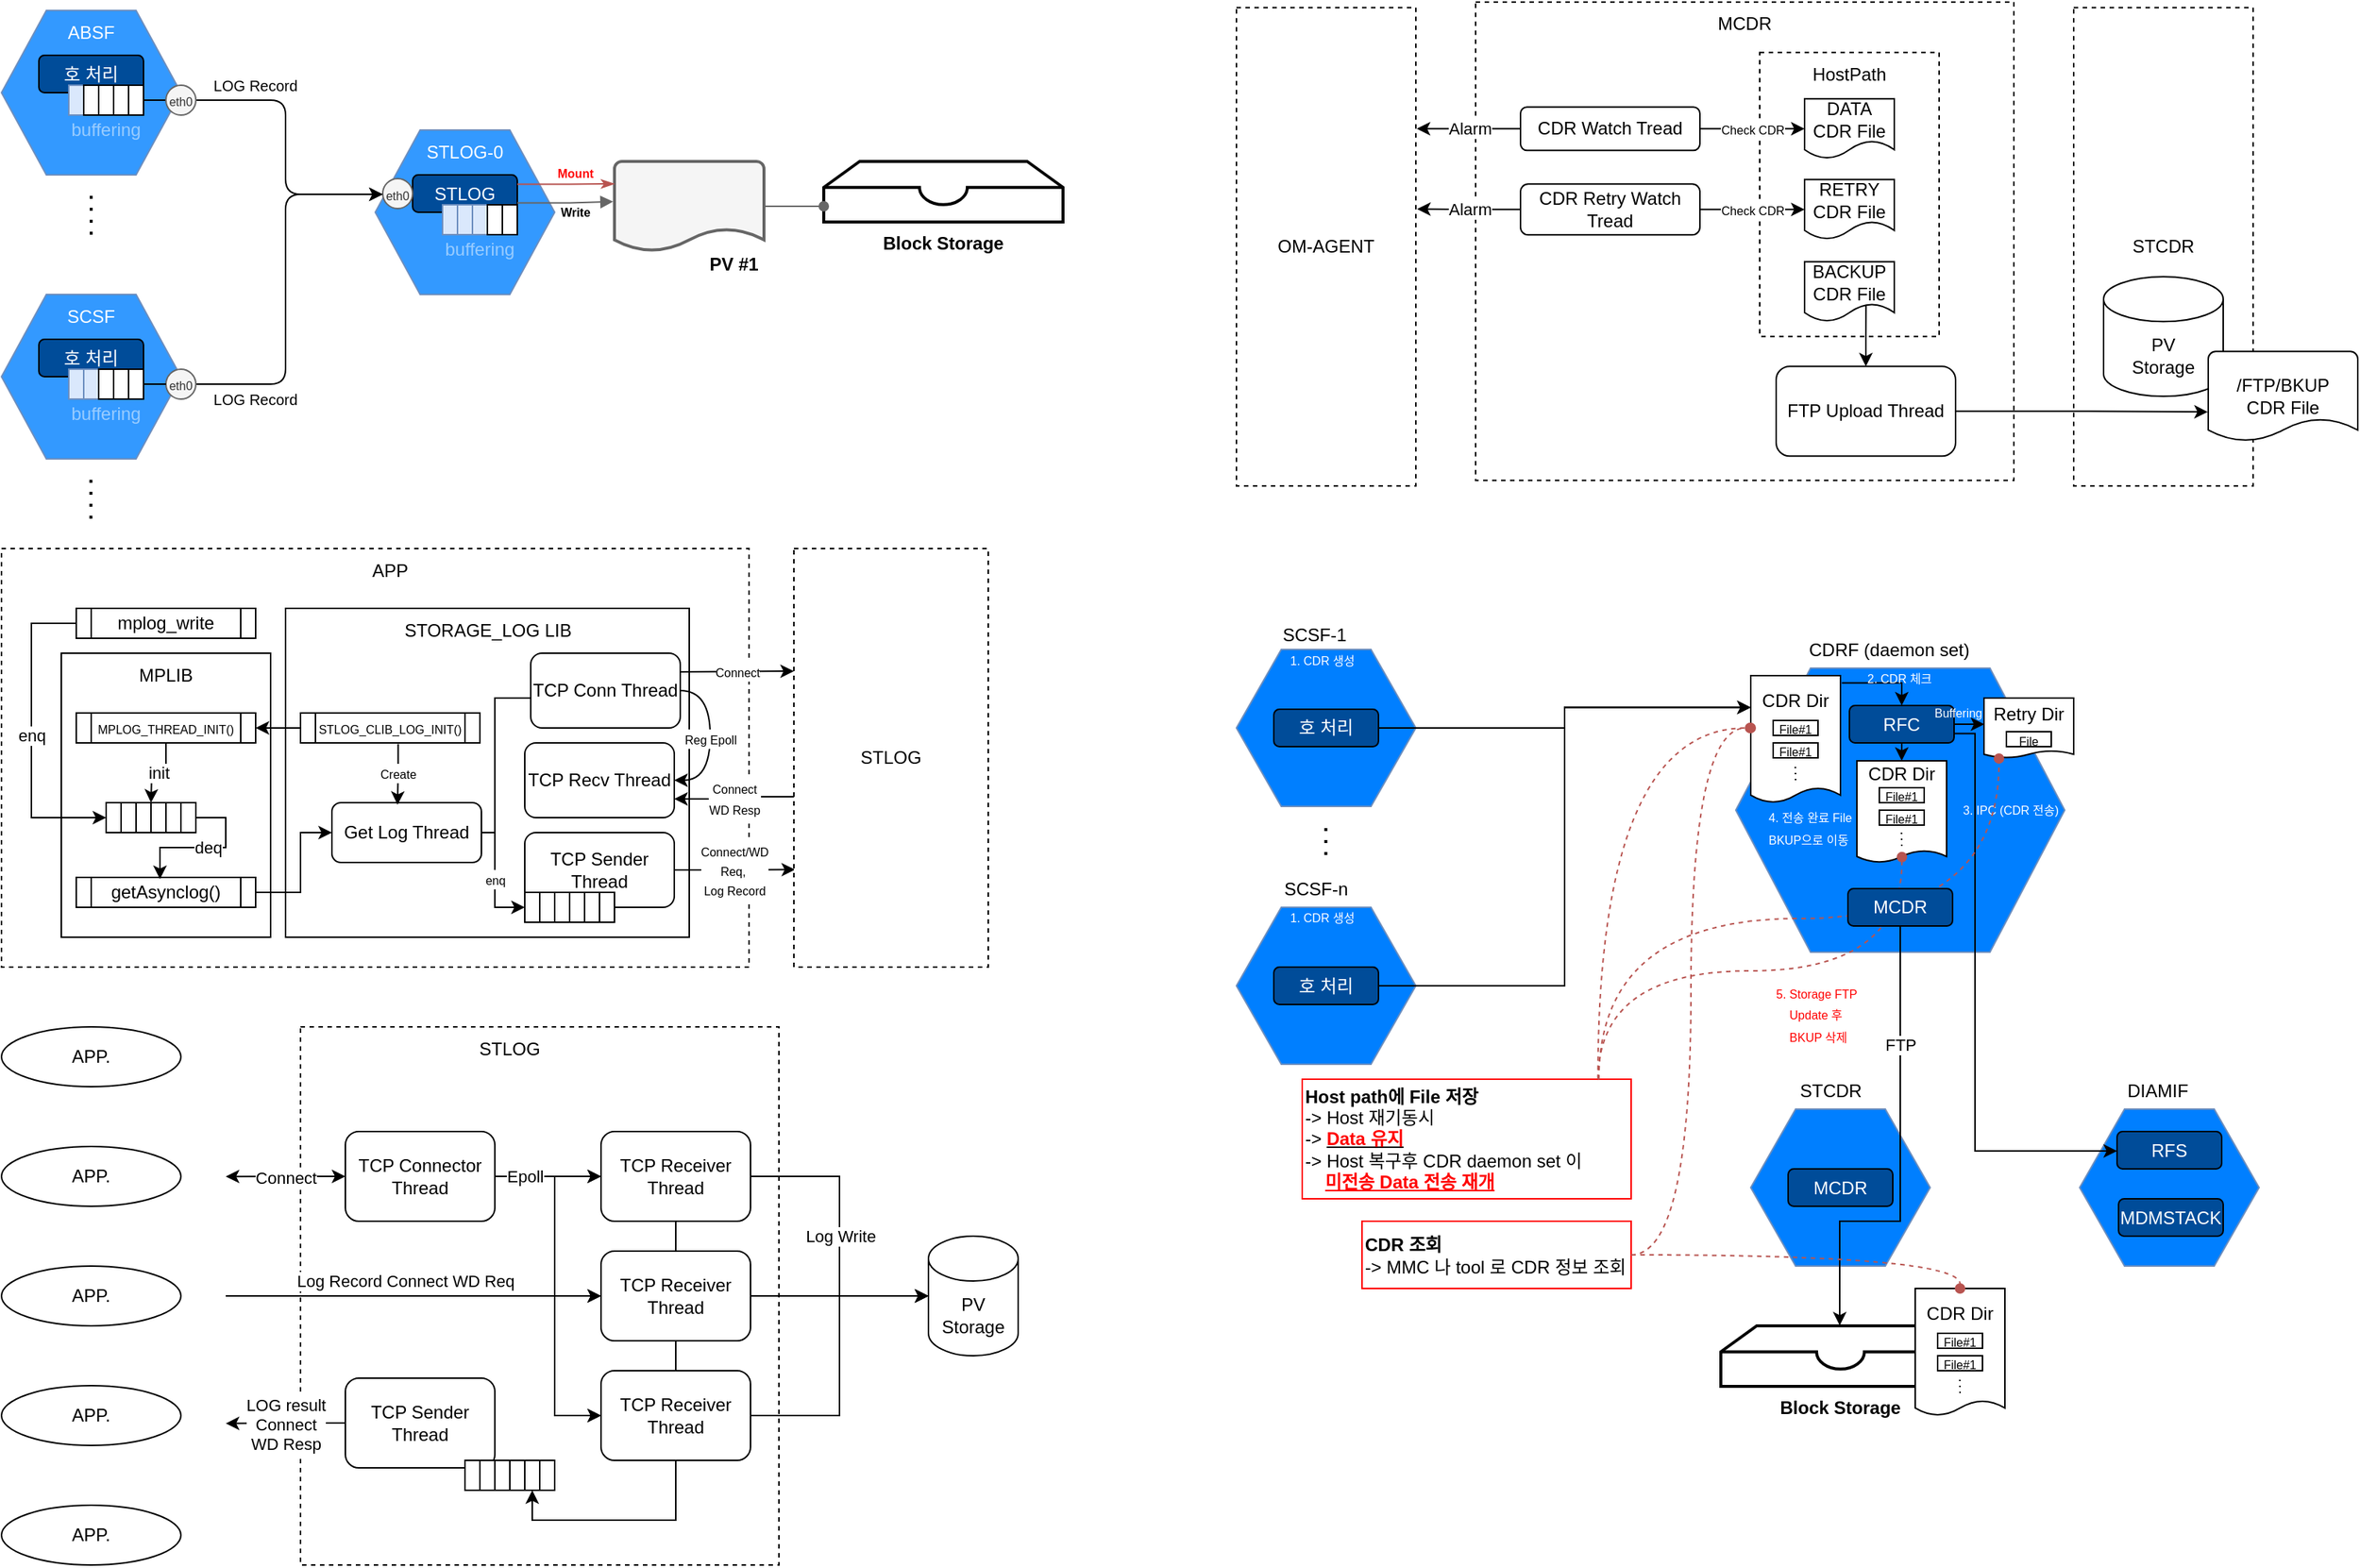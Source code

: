 <mxfile version="27.1.6">
  <diagram name="페이지-1" id="11Tss-x-r-TRel5Nvl19">
    <mxGraphModel dx="815" dy="425" grid="1" gridSize="10" guides="1" tooltips="1" connect="1" arrows="1" fold="1" page="1" pageScale="1" pageWidth="827" pageHeight="1169" math="0" shadow="0">
      <root>
        <mxCell id="0" />
        <mxCell id="1" parent="0" />
        <mxCell id="C8AfUTTtgkzpTunGznff-2" value="" style="rounded=0;whiteSpace=wrap;html=1;dashed=1;" parent="1" vertex="1">
          <mxGeometry x="1026" y="34.38" width="360" height="320" as="geometry" />
        </mxCell>
        <mxCell id="C8AfUTTtgkzpTunGznff-10" value="" style="rounded=0;whiteSpace=wrap;html=1;dashed=1;" parent="1" vertex="1">
          <mxGeometry x="1216" y="68.13" width="120" height="190" as="geometry" />
        </mxCell>
        <mxCell id="5OIsASfMRFt3mD0MDbSq-4" value="" style="group" parent="1" vertex="1" connectable="0">
          <mxGeometry x="40" y="40" width="120" height="110" as="geometry" />
        </mxCell>
        <mxCell id="5OIsASfMRFt3mD0MDbSq-2" value="" style="shape=hexagon;perimeter=hexagonPerimeter2;whiteSpace=wrap;html=1;fixedSize=1;fillColor=#3399FF;strokeColor=#6c8ebf;size=30;" parent="5OIsASfMRFt3mD0MDbSq-4" vertex="1">
          <mxGeometry width="120" height="110" as="geometry" />
        </mxCell>
        <mxCell id="5OIsASfMRFt3mD0MDbSq-3" value="&lt;font style=&quot;color: rgb(255, 255, 255);&quot;&gt;ABSF&lt;/font&gt;" style="text;html=1;align=center;verticalAlign=middle;whiteSpace=wrap;rounded=0;" parent="5OIsASfMRFt3mD0MDbSq-4" vertex="1">
          <mxGeometry x="30" width="60" height="30" as="geometry" />
        </mxCell>
        <mxCell id="5OIsASfMRFt3mD0MDbSq-12" value="&lt;font style=&quot;color: rgb(255, 255, 255);&quot;&gt;호 처리&lt;/font&gt;" style="rounded=1;whiteSpace=wrap;html=1;fillColor=#004C99;" parent="5OIsASfMRFt3mD0MDbSq-4" vertex="1">
          <mxGeometry x="25" y="30" width="70" height="25" as="geometry" />
        </mxCell>
        <mxCell id="5OIsASfMRFt3mD0MDbSq-22" value="" style="group" parent="5OIsASfMRFt3mD0MDbSq-4" vertex="1" connectable="0">
          <mxGeometry x="45" y="50" width="50" height="40" as="geometry" />
        </mxCell>
        <mxCell id="5OIsASfMRFt3mD0MDbSq-23" value="" style="rounded=0;whiteSpace=wrap;html=1;fillColor=#dae8fc;strokeColor=#6c8ebf;" parent="5OIsASfMRFt3mD0MDbSq-22" vertex="1">
          <mxGeometry width="10" height="20" as="geometry" />
        </mxCell>
        <mxCell id="5OIsASfMRFt3mD0MDbSq-26" value="" style="rounded=0;whiteSpace=wrap;html=1;" parent="5OIsASfMRFt3mD0MDbSq-22" vertex="1">
          <mxGeometry x="30" width="10" height="20" as="geometry" />
        </mxCell>
        <mxCell id="5OIsASfMRFt3mD0MDbSq-27" value="" style="rounded=0;whiteSpace=wrap;html=1;" parent="5OIsASfMRFt3mD0MDbSq-22" vertex="1">
          <mxGeometry x="40" width="10" height="20" as="geometry" />
        </mxCell>
        <mxCell id="5OIsASfMRFt3mD0MDbSq-28" value="&lt;font style=&quot;color: rgb(153, 204, 255);&quot;&gt;buffering&lt;/font&gt;" style="text;html=1;align=center;verticalAlign=middle;whiteSpace=wrap;rounded=0;" parent="5OIsASfMRFt3mD0MDbSq-22" vertex="1">
          <mxGeometry y="20" width="50" height="20" as="geometry" />
        </mxCell>
        <mxCell id="5OIsASfMRFt3mD0MDbSq-54" value="" style="rounded=0;whiteSpace=wrap;html=1;" parent="5OIsASfMRFt3mD0MDbSq-22" vertex="1">
          <mxGeometry x="20" width="10" height="20" as="geometry" />
        </mxCell>
        <mxCell id="5OIsASfMRFt3mD0MDbSq-55" value="" style="rounded=0;whiteSpace=wrap;html=1;" parent="5OIsASfMRFt3mD0MDbSq-4" vertex="1">
          <mxGeometry x="55" y="50" width="10" height="20" as="geometry" />
        </mxCell>
        <mxCell id="5OIsASfMRFt3mD0MDbSq-5" value="" style="group" parent="1" vertex="1" connectable="0">
          <mxGeometry x="40" y="230" width="120" height="110" as="geometry" />
        </mxCell>
        <mxCell id="5OIsASfMRFt3mD0MDbSq-6" value="" style="shape=hexagon;perimeter=hexagonPerimeter2;whiteSpace=wrap;html=1;fixedSize=1;fillColor=#3399FF;strokeColor=#6c8ebf;size=30;" parent="5OIsASfMRFt3mD0MDbSq-5" vertex="1">
          <mxGeometry width="120" height="110" as="geometry" />
        </mxCell>
        <mxCell id="5OIsASfMRFt3mD0MDbSq-7" value="&lt;font style=&quot;color: rgb(255, 255, 255);&quot;&gt;SCSF&lt;/font&gt;" style="text;html=1;align=center;verticalAlign=middle;whiteSpace=wrap;rounded=0;" parent="5OIsASfMRFt3mD0MDbSq-5" vertex="1">
          <mxGeometry x="30" width="60" height="30" as="geometry" />
        </mxCell>
        <mxCell id="5OIsASfMRFt3mD0MDbSq-11" value="&lt;font style=&quot;color: rgb(255, 255, 255);&quot;&gt;호 처리&lt;/font&gt;" style="rounded=1;whiteSpace=wrap;html=1;fillColor=#004C99;" parent="5OIsASfMRFt3mD0MDbSq-5" vertex="1">
          <mxGeometry x="25" y="30" width="70" height="25" as="geometry" />
        </mxCell>
        <mxCell id="5OIsASfMRFt3mD0MDbSq-21" value="" style="group" parent="5OIsASfMRFt3mD0MDbSq-5" vertex="1" connectable="0">
          <mxGeometry x="45" y="50" width="50" height="40" as="geometry" />
        </mxCell>
        <mxCell id="5OIsASfMRFt3mD0MDbSq-15" value="" style="rounded=0;whiteSpace=wrap;html=1;fillColor=#dae8fc;strokeColor=#6c8ebf;" parent="5OIsASfMRFt3mD0MDbSq-21" vertex="1">
          <mxGeometry width="10" height="20" as="geometry" />
        </mxCell>
        <mxCell id="5OIsASfMRFt3mD0MDbSq-16" value="" style="rounded=0;whiteSpace=wrap;html=1;fillColor=#dae8fc;strokeColor=#6c8ebf;" parent="5OIsASfMRFt3mD0MDbSq-21" vertex="1">
          <mxGeometry x="10" width="10" height="20" as="geometry" />
        </mxCell>
        <mxCell id="5OIsASfMRFt3mD0MDbSq-18" value="" style="rounded=0;whiteSpace=wrap;html=1;" parent="5OIsASfMRFt3mD0MDbSq-21" vertex="1">
          <mxGeometry x="30" width="10" height="20" as="geometry" />
        </mxCell>
        <mxCell id="5OIsASfMRFt3mD0MDbSq-19" value="" style="rounded=0;whiteSpace=wrap;html=1;" parent="5OIsASfMRFt3mD0MDbSq-21" vertex="1">
          <mxGeometry x="40" width="10" height="20" as="geometry" />
        </mxCell>
        <mxCell id="5OIsASfMRFt3mD0MDbSq-20" value="&lt;font style=&quot;color: rgb(153, 204, 255);&quot;&gt;buffering&lt;/font&gt;" style="text;html=1;align=center;verticalAlign=middle;whiteSpace=wrap;rounded=0;" parent="5OIsASfMRFt3mD0MDbSq-21" vertex="1">
          <mxGeometry y="20" width="50" height="20" as="geometry" />
        </mxCell>
        <mxCell id="5OIsASfMRFt3mD0MDbSq-56" value="" style="rounded=0;whiteSpace=wrap;html=1;" parent="5OIsASfMRFt3mD0MDbSq-21" vertex="1">
          <mxGeometry x="20" width="10" height="20" as="geometry" />
        </mxCell>
        <mxCell id="5OIsASfMRFt3mD0MDbSq-8" value="" style="group" parent="1" vertex="1" connectable="0">
          <mxGeometry x="290" y="120" width="120" height="110" as="geometry" />
        </mxCell>
        <mxCell id="5OIsASfMRFt3mD0MDbSq-9" value="" style="shape=hexagon;perimeter=hexagonPerimeter2;whiteSpace=wrap;html=1;fixedSize=1;fillColor=#3399FF;strokeColor=#6c8ebf;size=30;" parent="5OIsASfMRFt3mD0MDbSq-8" vertex="1">
          <mxGeometry width="120" height="110" as="geometry" />
        </mxCell>
        <mxCell id="5OIsASfMRFt3mD0MDbSq-10" value="&lt;font style=&quot;color: rgb(255, 255, 255);&quot;&gt;STLOG-0&lt;/font&gt;" style="text;html=1;align=center;verticalAlign=middle;whiteSpace=wrap;rounded=0;" parent="5OIsASfMRFt3mD0MDbSq-8" vertex="1">
          <mxGeometry x="30" width="60" height="30" as="geometry" />
        </mxCell>
        <mxCell id="5OIsASfMRFt3mD0MDbSq-47" value="&lt;font color=&quot;#ffffff&quot;&gt;STLOG&lt;/font&gt;" style="rounded=1;whiteSpace=wrap;html=1;fillColor=#004C99;" parent="5OIsASfMRFt3mD0MDbSq-8" vertex="1">
          <mxGeometry x="25" y="30" width="70" height="25" as="geometry" />
        </mxCell>
        <mxCell id="5OIsASfMRFt3mD0MDbSq-29" value="" style="group" parent="5OIsASfMRFt3mD0MDbSq-8" vertex="1" connectable="0">
          <mxGeometry x="45" y="50" width="50" height="40" as="geometry" />
        </mxCell>
        <mxCell id="5OIsASfMRFt3mD0MDbSq-30" value="" style="rounded=0;whiteSpace=wrap;html=1;fillColor=#dae8fc;strokeColor=#6c8ebf;" parent="5OIsASfMRFt3mD0MDbSq-29" vertex="1">
          <mxGeometry width="10" height="20" as="geometry" />
        </mxCell>
        <mxCell id="5OIsASfMRFt3mD0MDbSq-31" value="" style="rounded=0;whiteSpace=wrap;html=1;fillColor=#dae8fc;strokeColor=#6c8ebf;" parent="5OIsASfMRFt3mD0MDbSq-29" vertex="1">
          <mxGeometry x="10" width="10" height="20" as="geometry" />
        </mxCell>
        <mxCell id="5OIsASfMRFt3mD0MDbSq-32" value="" style="rounded=0;whiteSpace=wrap;html=1;fillColor=#dae8fc;strokeColor=#6c8ebf;" parent="5OIsASfMRFt3mD0MDbSq-29" vertex="1">
          <mxGeometry x="20" width="10" height="20" as="geometry" />
        </mxCell>
        <mxCell id="5OIsASfMRFt3mD0MDbSq-33" value="" style="rounded=0;whiteSpace=wrap;html=1;" parent="5OIsASfMRFt3mD0MDbSq-29" vertex="1">
          <mxGeometry x="30" width="10" height="20" as="geometry" />
        </mxCell>
        <mxCell id="5OIsASfMRFt3mD0MDbSq-34" value="" style="rounded=0;whiteSpace=wrap;html=1;" parent="5OIsASfMRFt3mD0MDbSq-29" vertex="1">
          <mxGeometry x="40" width="10" height="20" as="geometry" />
        </mxCell>
        <mxCell id="5OIsASfMRFt3mD0MDbSq-35" value="&lt;font style=&quot;color: rgb(153, 204, 255);&quot;&gt;buffering&lt;/font&gt;" style="text;html=1;align=center;verticalAlign=middle;whiteSpace=wrap;rounded=0;" parent="5OIsASfMRFt3mD0MDbSq-29" vertex="1">
          <mxGeometry y="20" width="50" height="20" as="geometry" />
        </mxCell>
        <mxCell id="5OIsASfMRFt3mD0MDbSq-49" value="&lt;font style=&quot;font-size: 8px;&quot;&gt;eth0&lt;/font&gt;" style="ellipse;whiteSpace=wrap;html=1;aspect=fixed;fillColor=#f5f5f5;fontColor=#333333;strokeColor=#666666;" parent="5OIsASfMRFt3mD0MDbSq-8" vertex="1">
          <mxGeometry x="5" y="32.5" width="20" height="20" as="geometry" />
        </mxCell>
        <mxCell id="5OIsASfMRFt3mD0MDbSq-13" value="" style="endArrow=none;dashed=1;html=1;dashPattern=1 3;strokeWidth=2;rounded=0;" parent="1" edge="1">
          <mxGeometry width="50" height="50" relative="1" as="geometry">
            <mxPoint x="100" y="190" as="sourcePoint" />
            <mxPoint x="100" y="160" as="targetPoint" />
          </mxGeometry>
        </mxCell>
        <mxCell id="5OIsASfMRFt3mD0MDbSq-14" value="" style="endArrow=none;dashed=1;html=1;dashPattern=1 3;strokeWidth=2;rounded=0;" parent="1" edge="1">
          <mxGeometry width="50" height="50" relative="1" as="geometry">
            <mxPoint x="99.8" y="380" as="sourcePoint" />
            <mxPoint x="99.8" y="350" as="targetPoint" />
          </mxGeometry>
        </mxCell>
        <mxCell id="5OIsASfMRFt3mD0MDbSq-48" style="edgeStyle=orthogonalEdgeStyle;rounded=1;orthogonalLoop=1;jettySize=auto;html=1;exitX=1;exitY=0.5;exitDx=0;exitDy=0;curved=0;entryX=0;entryY=0.5;entryDx=0;entryDy=0;" parent="1" source="5OIsASfMRFt3mD0MDbSq-50" target="5OIsASfMRFt3mD0MDbSq-49" edge="1">
          <mxGeometry relative="1" as="geometry">
            <mxPoint x="270" y="150" as="targetPoint" />
            <Array as="points">
              <mxPoint x="230" y="100" />
              <mxPoint x="230" y="163" />
              <mxPoint x="295" y="163" />
            </Array>
          </mxGeometry>
        </mxCell>
        <mxCell id="5OIsASfMRFt3mD0MDbSq-52" value="" style="edgeStyle=orthogonalEdgeStyle;rounded=0;orthogonalLoop=1;jettySize=auto;html=1;endArrow=none;startFill=0;entryX=0;entryY=0.5;entryDx=0;entryDy=0;exitX=1;exitY=0.5;exitDx=0;exitDy=0;" parent="1" source="5OIsASfMRFt3mD0MDbSq-27" target="5OIsASfMRFt3mD0MDbSq-50" edge="1">
          <mxGeometry relative="1" as="geometry">
            <mxPoint x="210" y="140" as="sourcePoint" />
            <mxPoint x="325" y="82" as="targetPoint" />
          </mxGeometry>
        </mxCell>
        <mxCell id="5OIsASfMRFt3mD0MDbSq-50" value="&lt;font style=&quot;font-size: 8px;&quot;&gt;eth0&lt;/font&gt;" style="ellipse;whiteSpace=wrap;html=1;aspect=fixed;fillColor=#f5f5f5;fontColor=#333333;strokeColor=#666666;" parent="1" vertex="1">
          <mxGeometry x="150" y="90" width="20" height="20" as="geometry" />
        </mxCell>
        <mxCell id="5OIsASfMRFt3mD0MDbSq-53" value="&lt;font style=&quot;font-size: 10px;&quot;&gt;LOG Record&lt;/font&gt;" style="text;html=1;align=center;verticalAlign=middle;whiteSpace=wrap;rounded=0;" parent="1" vertex="1">
          <mxGeometry x="180" y="80" width="60" height="20" as="geometry" />
        </mxCell>
        <mxCell id="5OIsASfMRFt3mD0MDbSq-62" style="edgeStyle=orthogonalEdgeStyle;rounded=1;orthogonalLoop=1;jettySize=auto;html=1;exitX=1;exitY=0.5;exitDx=0;exitDy=0;curved=0;entryX=0;entryY=0.5;entryDx=0;entryDy=0;" parent="1" source="5OIsASfMRFt3mD0MDbSq-63" target="5OIsASfMRFt3mD0MDbSq-49" edge="1">
          <mxGeometry relative="1" as="geometry">
            <mxPoint x="280" y="210" as="targetPoint" />
            <Array as="points">
              <mxPoint x="230" y="290" />
              <mxPoint x="230" y="163" />
              <mxPoint x="295" y="163" />
            </Array>
          </mxGeometry>
        </mxCell>
        <mxCell id="5OIsASfMRFt3mD0MDbSq-63" value="&lt;font style=&quot;font-size: 8px;&quot;&gt;eth0&lt;/font&gt;" style="ellipse;whiteSpace=wrap;html=1;aspect=fixed;fillColor=#f5f5f5;fontColor=#333333;strokeColor=#666666;" parent="1" vertex="1">
          <mxGeometry x="150" y="280" width="20" height="20" as="geometry" />
        </mxCell>
        <mxCell id="5OIsASfMRFt3mD0MDbSq-64" value="&lt;font style=&quot;font-size: 10px;&quot;&gt;LOG Record&lt;/font&gt;" style="text;html=1;align=center;verticalAlign=middle;whiteSpace=wrap;rounded=0;" parent="1" vertex="1">
          <mxGeometry x="180" y="290" width="60" height="20" as="geometry" />
        </mxCell>
        <mxCell id="5OIsASfMRFt3mD0MDbSq-65" style="edgeStyle=orthogonalEdgeStyle;rounded=0;orthogonalLoop=1;jettySize=auto;html=1;exitX=1;exitY=0.5;exitDx=0;exitDy=0;entryX=0;entryY=0.5;entryDx=0;entryDy=0;endArrow=none;startFill=0;" parent="1" source="5OIsASfMRFt3mD0MDbSq-19" target="5OIsASfMRFt3mD0MDbSq-63" edge="1">
          <mxGeometry relative="1" as="geometry" />
        </mxCell>
        <mxCell id="5OIsASfMRFt3mD0MDbSq-66" value="" style="strokeWidth=2;html=1;shape=mxgraph.flowchart.document2;whiteSpace=wrap;size=0.25;fillColor=#f5f5f5;fontColor=#333333;strokeColor=#666666;" parent="1" vertex="1">
          <mxGeometry x="450" y="141" width="100" height="60" as="geometry" />
        </mxCell>
        <mxCell id="5OIsASfMRFt3mD0MDbSq-67" value="&lt;b&gt;PV #1&lt;/b&gt;" style="text;html=1;align=center;verticalAlign=middle;whiteSpace=wrap;rounded=0;" parent="1" vertex="1">
          <mxGeometry x="510" y="200" width="40" height="20" as="geometry" />
        </mxCell>
        <mxCell id="5OIsASfMRFt3mD0MDbSq-68" value="" style="edgeStyle=orthogonalEdgeStyle;rounded=0;orthogonalLoop=1;jettySize=auto;html=1;exitX=1;exitY=0.25;exitDx=0;exitDy=0;entryX=0;entryY=0.25;entryDx=0;entryDy=0;entryPerimeter=0;fillColor=#f8cecc;strokeColor=#b85450;endArrow=classicThin;endFill=1;" parent="1" source="5OIsASfMRFt3mD0MDbSq-47" target="5OIsASfMRFt3mD0MDbSq-66" edge="1">
          <mxGeometry x="0.005" y="6" relative="1" as="geometry">
            <mxPoint as="offset" />
          </mxGeometry>
        </mxCell>
        <mxCell id="5OIsASfMRFt3mD0MDbSq-69" style="edgeStyle=orthogonalEdgeStyle;rounded=0;orthogonalLoop=1;jettySize=auto;html=1;exitX=1;exitY=0.75;exitDx=0;exitDy=0;entryX=-0.009;entryY=0.448;entryDx=0;entryDy=0;entryPerimeter=0;fillColor=#f5f5f5;strokeColor=#666666;endArrow=block;endFill=1;strokeWidth=1;" parent="1" source="5OIsASfMRFt3mD0MDbSq-47" target="5OIsASfMRFt3mD0MDbSq-66" edge="1">
          <mxGeometry relative="1" as="geometry" />
        </mxCell>
        <mxCell id="5OIsASfMRFt3mD0MDbSq-70" value="&lt;font style=&quot;font-size: 8px; color: rgb(255, 0, 0);&quot;&gt;&lt;b&gt;Mount&lt;/b&gt;&lt;/font&gt;" style="text;html=1;align=center;verticalAlign=middle;whiteSpace=wrap;rounded=0;" parent="1" vertex="1">
          <mxGeometry x="409" y="143" width="30" height="10" as="geometry" />
        </mxCell>
        <mxCell id="5OIsASfMRFt3mD0MDbSq-71" value="&lt;font style=&quot;font-size: 8px;&quot;&gt;&lt;b&gt;Write&lt;/b&gt;&lt;/font&gt;" style="text;html=1;align=center;verticalAlign=middle;whiteSpace=wrap;rounded=0;" parent="1" vertex="1">
          <mxGeometry x="409" y="169" width="30" height="10" as="geometry" />
        </mxCell>
        <mxCell id="5OIsASfMRFt3mD0MDbSq-72" value="" style="html=1;verticalLabelPosition=bottom;align=center;labelBackgroundColor=#ffffff;verticalAlign=top;strokeWidth=2;strokeColor=#000000;shadow=0;dashed=0;shape=mxgraph.ios7.icons.storage;" parent="1" vertex="1">
          <mxGeometry x="590" y="141" width="160" height="40.5" as="geometry" />
        </mxCell>
        <mxCell id="5OIsASfMRFt3mD0MDbSq-73" value="&lt;b&gt;Block Storage&lt;/b&gt;" style="text;html=1;align=center;verticalAlign=middle;whiteSpace=wrap;rounded=0;" parent="1" vertex="1">
          <mxGeometry x="620" y="182.5" width="100" height="27.5" as="geometry" />
        </mxCell>
        <mxCell id="5OIsASfMRFt3mD0MDbSq-75" style="edgeStyle=orthogonalEdgeStyle;rounded=0;orthogonalLoop=1;jettySize=auto;html=1;strokeColor=#666666;endArrow=oval;endFill=1;entryX=0;entryY=0.741;entryDx=0;entryDy=0;entryPerimeter=0;" parent="1" target="5OIsASfMRFt3mD0MDbSq-72" edge="1">
          <mxGeometry relative="1" as="geometry">
            <mxPoint x="551" y="171" as="sourcePoint" />
            <mxPoint x="580" y="171" as="targetPoint" />
          </mxGeometry>
        </mxCell>
        <mxCell id="zo4aIrGl-BUG4NTdahwh-1" value="" style="rounded=0;whiteSpace=wrap;html=1;dashed=1;" parent="1" vertex="1">
          <mxGeometry x="40" y="400" width="500" height="280" as="geometry" />
        </mxCell>
        <mxCell id="zo4aIrGl-BUG4NTdahwh-3" value="APP" style="text;html=1;align=center;verticalAlign=middle;whiteSpace=wrap;rounded=0;" parent="1" vertex="1">
          <mxGeometry x="260" y="400" width="80" height="30" as="geometry" />
        </mxCell>
        <mxCell id="zo4aIrGl-BUG4NTdahwh-7" value="" style="group" parent="1" vertex="1" connectable="0">
          <mxGeometry x="90" y="440" width="120" height="20" as="geometry" />
        </mxCell>
        <mxCell id="zo4aIrGl-BUG4NTdahwh-4" value="" style="rounded=0;whiteSpace=wrap;html=1;" parent="zo4aIrGl-BUG4NTdahwh-7" vertex="1">
          <mxGeometry width="10" height="20" as="geometry" />
        </mxCell>
        <mxCell id="zo4aIrGl-BUG4NTdahwh-5" value="" style="rounded=0;whiteSpace=wrap;html=1;" parent="zo4aIrGl-BUG4NTdahwh-7" vertex="1">
          <mxGeometry x="110" width="10" height="20" as="geometry" />
        </mxCell>
        <mxCell id="zo4aIrGl-BUG4NTdahwh-6" value="mplog_write" style="rounded=0;whiteSpace=wrap;html=1;" parent="zo4aIrGl-BUG4NTdahwh-7" vertex="1">
          <mxGeometry x="10" width="100" height="20" as="geometry" />
        </mxCell>
        <mxCell id="zo4aIrGl-BUG4NTdahwh-8" value="" style="rounded=0;whiteSpace=wrap;html=1;" parent="1" vertex="1">
          <mxGeometry x="230" y="440" width="270" height="220" as="geometry" />
        </mxCell>
        <mxCell id="zo4aIrGl-BUG4NTdahwh-9" value="STORAGE_LOG LIB" style="text;html=1;align=center;verticalAlign=middle;whiteSpace=wrap;rounded=0;" parent="1" vertex="1">
          <mxGeometry x="302.5" y="440" width="125" height="30" as="geometry" />
        </mxCell>
        <mxCell id="zo4aIrGl-BUG4NTdahwh-10" value="" style="rounded=0;whiteSpace=wrap;html=1;" parent="1" vertex="1">
          <mxGeometry x="80" y="470" width="140" height="190" as="geometry" />
        </mxCell>
        <mxCell id="zo4aIrGl-BUG4NTdahwh-11" value="MPLIB" style="text;html=1;align=center;verticalAlign=middle;whiteSpace=wrap;rounded=0;" parent="1" vertex="1">
          <mxGeometry x="120" y="470" width="60" height="30" as="geometry" />
        </mxCell>
        <mxCell id="zo4aIrGl-BUG4NTdahwh-12" value="MPLOG" style="group" parent="1" vertex="1" connectable="0">
          <mxGeometry x="90" y="510" width="120" height="20" as="geometry" />
        </mxCell>
        <mxCell id="zo4aIrGl-BUG4NTdahwh-13" value="" style="rounded=0;whiteSpace=wrap;html=1;" parent="zo4aIrGl-BUG4NTdahwh-12" vertex="1">
          <mxGeometry width="10" height="20" as="geometry" />
        </mxCell>
        <mxCell id="zo4aIrGl-BUG4NTdahwh-14" value="" style="rounded=0;whiteSpace=wrap;html=1;" parent="zo4aIrGl-BUG4NTdahwh-12" vertex="1">
          <mxGeometry x="110" width="10" height="20" as="geometry" />
        </mxCell>
        <mxCell id="zo4aIrGl-BUG4NTdahwh-23" value="init" style="edgeStyle=orthogonalEdgeStyle;rounded=0;orthogonalLoop=1;jettySize=auto;html=1;exitX=0.5;exitY=1;exitDx=0;exitDy=0;" parent="zo4aIrGl-BUG4NTdahwh-12" source="zo4aIrGl-BUG4NTdahwh-15" edge="1">
          <mxGeometry relative="1" as="geometry">
            <mxPoint x="50" y="60" as="targetPoint" />
          </mxGeometry>
        </mxCell>
        <mxCell id="zo4aIrGl-BUG4NTdahwh-15" value="&lt;font style=&quot;font-size: 8px;&quot;&gt;MPLOG_THREAD_INIT()&lt;/font&gt;" style="rounded=0;whiteSpace=wrap;html=1;" parent="zo4aIrGl-BUG4NTdahwh-12" vertex="1">
          <mxGeometry x="10" width="100" height="20" as="geometry" />
        </mxCell>
        <mxCell id="zo4aIrGl-BUG4NTdahwh-22" value="" style="group" parent="1" vertex="1" connectable="0">
          <mxGeometry x="110" y="570" width="60" height="20" as="geometry" />
        </mxCell>
        <mxCell id="zo4aIrGl-BUG4NTdahwh-16" value="" style="rounded=0;whiteSpace=wrap;html=1;" parent="zo4aIrGl-BUG4NTdahwh-22" vertex="1">
          <mxGeometry width="10" height="20" as="geometry" />
        </mxCell>
        <mxCell id="zo4aIrGl-BUG4NTdahwh-17" value="" style="rounded=0;whiteSpace=wrap;html=1;" parent="zo4aIrGl-BUG4NTdahwh-22" vertex="1">
          <mxGeometry x="10" width="10" height="20" as="geometry" />
        </mxCell>
        <mxCell id="zo4aIrGl-BUG4NTdahwh-18" value="" style="rounded=0;whiteSpace=wrap;html=1;" parent="zo4aIrGl-BUG4NTdahwh-22" vertex="1">
          <mxGeometry x="20" width="10" height="20" as="geometry" />
        </mxCell>
        <mxCell id="zo4aIrGl-BUG4NTdahwh-19" value="" style="rounded=0;whiteSpace=wrap;html=1;" parent="zo4aIrGl-BUG4NTdahwh-22" vertex="1">
          <mxGeometry x="30" width="10" height="20" as="geometry" />
        </mxCell>
        <mxCell id="zo4aIrGl-BUG4NTdahwh-20" value="" style="rounded=0;whiteSpace=wrap;html=1;" parent="zo4aIrGl-BUG4NTdahwh-22" vertex="1">
          <mxGeometry x="40" width="10" height="20" as="geometry" />
        </mxCell>
        <mxCell id="zo4aIrGl-BUG4NTdahwh-21" value="" style="rounded=0;whiteSpace=wrap;html=1;" parent="zo4aIrGl-BUG4NTdahwh-22" vertex="1">
          <mxGeometry x="50" width="10" height="20" as="geometry" />
        </mxCell>
        <mxCell id="zo4aIrGl-BUG4NTdahwh-24" value="enq" style="edgeStyle=orthogonalEdgeStyle;rounded=0;orthogonalLoop=1;jettySize=auto;html=1;exitX=0;exitY=0.5;exitDx=0;exitDy=0;entryX=0;entryY=0.5;entryDx=0;entryDy=0;" parent="1" source="zo4aIrGl-BUG4NTdahwh-4" target="zo4aIrGl-BUG4NTdahwh-16" edge="1">
          <mxGeometry relative="1" as="geometry">
            <Array as="points">
              <mxPoint x="60" y="450" />
              <mxPoint x="60" y="580" />
            </Array>
          </mxGeometry>
        </mxCell>
        <mxCell id="zo4aIrGl-BUG4NTdahwh-27" value="MPLOG" style="group" parent="1" vertex="1" connectable="0">
          <mxGeometry x="90" y="620" width="120" height="20" as="geometry" />
        </mxCell>
        <mxCell id="zo4aIrGl-BUG4NTdahwh-28" value="" style="rounded=0;whiteSpace=wrap;html=1;" parent="zo4aIrGl-BUG4NTdahwh-27" vertex="1">
          <mxGeometry width="10" height="20" as="geometry" />
        </mxCell>
        <mxCell id="zo4aIrGl-BUG4NTdahwh-29" value="" style="rounded=0;whiteSpace=wrap;html=1;" parent="zo4aIrGl-BUG4NTdahwh-27" vertex="1">
          <mxGeometry x="110" width="10" height="20" as="geometry" />
        </mxCell>
        <mxCell id="zo4aIrGl-BUG4NTdahwh-31" value="&lt;font&gt;getAsynclog()&lt;/font&gt;" style="rounded=0;whiteSpace=wrap;html=1;" parent="zo4aIrGl-BUG4NTdahwh-27" vertex="1">
          <mxGeometry x="10" width="100" height="20" as="geometry" />
        </mxCell>
        <mxCell id="zo4aIrGl-BUG4NTdahwh-32" value="deq" style="edgeStyle=orthogonalEdgeStyle;rounded=0;orthogonalLoop=1;jettySize=auto;html=1;exitX=1;exitY=0.5;exitDx=0;exitDy=0;entryX=0.46;entryY=0.055;entryDx=0;entryDy=0;entryPerimeter=0;" parent="1" source="zo4aIrGl-BUG4NTdahwh-21" target="zo4aIrGl-BUG4NTdahwh-31" edge="1">
          <mxGeometry relative="1" as="geometry">
            <Array as="points">
              <mxPoint x="190" y="580" />
              <mxPoint x="190" y="600" />
              <mxPoint x="146" y="600" />
            </Array>
          </mxGeometry>
        </mxCell>
        <mxCell id="zo4aIrGl-BUG4NTdahwh-33" value="MPLOG" style="group" parent="1" vertex="1" connectable="0">
          <mxGeometry x="240" y="510" width="120" height="20" as="geometry" />
        </mxCell>
        <mxCell id="zo4aIrGl-BUG4NTdahwh-34" value="" style="rounded=0;whiteSpace=wrap;html=1;" parent="zo4aIrGl-BUG4NTdahwh-33" vertex="1">
          <mxGeometry width="10" height="20" as="geometry" />
        </mxCell>
        <mxCell id="zo4aIrGl-BUG4NTdahwh-35" value="" style="rounded=0;whiteSpace=wrap;html=1;" parent="zo4aIrGl-BUG4NTdahwh-33" vertex="1">
          <mxGeometry x="110" width="10" height="20" as="geometry" />
        </mxCell>
        <mxCell id="zo4aIrGl-BUG4NTdahwh-37" value="&lt;font style=&quot;font-size: 8px;&quot;&gt;STLOG_CLIB_LOG_INIT()&lt;/font&gt;" style="rounded=0;whiteSpace=wrap;html=1;" parent="zo4aIrGl-BUG4NTdahwh-33" vertex="1">
          <mxGeometry x="10" width="100" height="20" as="geometry" />
        </mxCell>
        <mxCell id="zo4aIrGl-BUG4NTdahwh-39" style="edgeStyle=orthogonalEdgeStyle;rounded=0;orthogonalLoop=1;jettySize=auto;html=1;exitX=0;exitY=0.5;exitDx=0;exitDy=0;entryX=1;entryY=0.5;entryDx=0;entryDy=0;" parent="1" source="zo4aIrGl-BUG4NTdahwh-34" target="zo4aIrGl-BUG4NTdahwh-14" edge="1">
          <mxGeometry relative="1" as="geometry" />
        </mxCell>
        <mxCell id="zo4aIrGl-BUG4NTdahwh-54" value="&lt;font style=&quot;font-size: 8px;&quot;&gt;enq&lt;/font&gt;" style="edgeStyle=orthogonalEdgeStyle;rounded=0;orthogonalLoop=1;jettySize=auto;html=1;exitX=1;exitY=0.5;exitDx=0;exitDy=0;entryX=0;entryY=0.5;entryDx=0;entryDy=0;" parent="1" source="zo4aIrGl-BUG4NTdahwh-40" target="zo4aIrGl-BUG4NTdahwh-44" edge="1">
          <mxGeometry relative="1" as="geometry">
            <Array as="points">
              <mxPoint x="370" y="590" />
              <mxPoint x="370" y="640" />
            </Array>
          </mxGeometry>
        </mxCell>
        <mxCell id="zo4aIrGl-BUG4NTdahwh-56" style="edgeStyle=orthogonalEdgeStyle;rounded=0;orthogonalLoop=1;jettySize=auto;html=1;exitX=1;exitY=0.5;exitDx=0;exitDy=0;entryX=0;entryY=0.5;entryDx=0;entryDy=0;endArrow=none;startFill=0;" parent="1" source="zo4aIrGl-BUG4NTdahwh-40" target="zo4aIrGl-BUG4NTdahwh-51" edge="1">
          <mxGeometry relative="1" as="geometry">
            <Array as="points">
              <mxPoint x="370" y="590" />
              <mxPoint x="370" y="500" />
            </Array>
          </mxGeometry>
        </mxCell>
        <mxCell id="zo4aIrGl-BUG4NTdahwh-40" value="Get Log Thread" style="rounded=1;whiteSpace=wrap;html=1;" parent="1" vertex="1">
          <mxGeometry x="261" y="570" width="100" height="40" as="geometry" />
        </mxCell>
        <mxCell id="zo4aIrGl-BUG4NTdahwh-41" style="edgeStyle=orthogonalEdgeStyle;rounded=0;orthogonalLoop=1;jettySize=auto;html=1;exitX=1;exitY=0.5;exitDx=0;exitDy=0;entryX=0;entryY=0.5;entryDx=0;entryDy=0;" parent="1" source="zo4aIrGl-BUG4NTdahwh-29" target="zo4aIrGl-BUG4NTdahwh-40" edge="1">
          <mxGeometry relative="1" as="geometry">
            <Array as="points">
              <mxPoint x="240" y="630" />
              <mxPoint x="240" y="590" />
            </Array>
          </mxGeometry>
        </mxCell>
        <mxCell id="zo4aIrGl-BUG4NTdahwh-42" value="&lt;font style=&quot;font-size: 8px;&quot;&gt;Create&lt;/font&gt;" style="edgeStyle=orthogonalEdgeStyle;rounded=0;orthogonalLoop=1;jettySize=auto;html=1;entryX=0.439;entryY=0.036;entryDx=0;entryDy=0;entryPerimeter=0;exitX=0.553;exitY=1.038;exitDx=0;exitDy=0;exitPerimeter=0;" parent="1" source="zo4aIrGl-BUG4NTdahwh-37" target="zo4aIrGl-BUG4NTdahwh-40" edge="1">
          <mxGeometry x="-0.045" relative="1" as="geometry">
            <mxPoint as="offset" />
          </mxGeometry>
        </mxCell>
        <mxCell id="zo4aIrGl-BUG4NTdahwh-57" value="&lt;font style=&quot;font-size: 8px;&quot;&gt;Reg Epoll&lt;/font&gt;" style="edgeStyle=orthogonalEdgeStyle;rounded=0;orthogonalLoop=1;jettySize=auto;html=1;exitX=1;exitY=0.5;exitDx=0;exitDy=0;entryX=1;entryY=0.5;entryDx=0;entryDy=0;curved=1;" parent="1" source="zo4aIrGl-BUG4NTdahwh-51" target="zo4aIrGl-BUG4NTdahwh-52" edge="1">
          <mxGeometry relative="1" as="geometry" />
        </mxCell>
        <mxCell id="zo4aIrGl-BUG4NTdahwh-51" value="TCP Conn Thread" style="rounded=1;whiteSpace=wrap;html=1;" parent="1" vertex="1">
          <mxGeometry x="394" y="470" width="100" height="50" as="geometry" />
        </mxCell>
        <mxCell id="zo4aIrGl-BUG4NTdahwh-52" value="TCP Recv Thread" style="rounded=1;whiteSpace=wrap;html=1;" parent="1" vertex="1">
          <mxGeometry x="390" y="530" width="100" height="50" as="geometry" />
        </mxCell>
        <mxCell id="zo4aIrGl-BUG4NTdahwh-62" value="&lt;font style=&quot;font-size: 8px;&quot;&gt;Connect/WD&lt;/font&gt;&lt;div&gt;&lt;font style=&quot;font-size: 8px;&quot;&gt;Req,&amp;nbsp;&lt;/font&gt;&lt;div&gt;&lt;font style=&quot;font-size: 8px;&quot;&gt;Log Record&lt;/font&gt;&lt;/div&gt;&lt;/div&gt;" style="edgeStyle=orthogonalEdgeStyle;rounded=0;orthogonalLoop=1;jettySize=auto;html=1;exitX=1;exitY=0.5;exitDx=0;exitDy=0;entryX=0.006;entryY=0.767;entryDx=0;entryDy=0;entryPerimeter=0;" parent="1" source="zo4aIrGl-BUG4NTdahwh-53" target="zo4aIrGl-BUG4NTdahwh-58" edge="1">
          <mxGeometry relative="1" as="geometry" />
        </mxCell>
        <mxCell id="zo4aIrGl-BUG4NTdahwh-53" value="TCP Sender Thread" style="rounded=1;whiteSpace=wrap;html=1;" parent="1" vertex="1">
          <mxGeometry x="390" y="590" width="100" height="50" as="geometry" />
        </mxCell>
        <mxCell id="zo4aIrGl-BUG4NTdahwh-43" value="" style="group" parent="1" vertex="1" connectable="0">
          <mxGeometry x="390" y="630" width="60" height="20" as="geometry" />
        </mxCell>
        <mxCell id="zo4aIrGl-BUG4NTdahwh-44" value="" style="rounded=0;whiteSpace=wrap;html=1;" parent="zo4aIrGl-BUG4NTdahwh-43" vertex="1">
          <mxGeometry width="10" height="20" as="geometry" />
        </mxCell>
        <mxCell id="zo4aIrGl-BUG4NTdahwh-45" value="" style="rounded=0;whiteSpace=wrap;html=1;" parent="zo4aIrGl-BUG4NTdahwh-43" vertex="1">
          <mxGeometry x="10" width="10" height="20" as="geometry" />
        </mxCell>
        <mxCell id="zo4aIrGl-BUG4NTdahwh-46" value="" style="rounded=0;whiteSpace=wrap;html=1;" parent="zo4aIrGl-BUG4NTdahwh-43" vertex="1">
          <mxGeometry x="20" width="10" height="20" as="geometry" />
        </mxCell>
        <mxCell id="zo4aIrGl-BUG4NTdahwh-47" value="" style="rounded=0;whiteSpace=wrap;html=1;" parent="zo4aIrGl-BUG4NTdahwh-43" vertex="1">
          <mxGeometry x="30" width="10" height="20" as="geometry" />
        </mxCell>
        <mxCell id="zo4aIrGl-BUG4NTdahwh-48" value="" style="rounded=0;whiteSpace=wrap;html=1;" parent="zo4aIrGl-BUG4NTdahwh-43" vertex="1">
          <mxGeometry x="40" width="10" height="20" as="geometry" />
        </mxCell>
        <mxCell id="zo4aIrGl-BUG4NTdahwh-49" value="" style="rounded=0;whiteSpace=wrap;html=1;" parent="zo4aIrGl-BUG4NTdahwh-43" vertex="1">
          <mxGeometry x="50" width="10" height="20" as="geometry" />
        </mxCell>
        <mxCell id="zo4aIrGl-BUG4NTdahwh-58" value="" style="rounded=0;whiteSpace=wrap;html=1;dashed=1;" parent="1" vertex="1">
          <mxGeometry x="570" y="400" width="130" height="280" as="geometry" />
        </mxCell>
        <mxCell id="zo4aIrGl-BUG4NTdahwh-59" value="STLOG" style="text;html=1;align=center;verticalAlign=middle;whiteSpace=wrap;rounded=0;" parent="1" vertex="1">
          <mxGeometry x="595" y="525" width="80" height="30" as="geometry" />
        </mxCell>
        <mxCell id="zo4aIrGl-BUG4NTdahwh-60" value="&lt;font style=&quot;font-size: 8px;&quot;&gt;Connect&lt;/font&gt;" style="edgeStyle=orthogonalEdgeStyle;rounded=0;orthogonalLoop=1;jettySize=auto;html=1;exitX=1;exitY=0.25;exitDx=0;exitDy=0;" parent="1" source="zo4aIrGl-BUG4NTdahwh-51" edge="1">
          <mxGeometry relative="1" as="geometry">
            <mxPoint x="570" y="482" as="targetPoint" />
          </mxGeometry>
        </mxCell>
        <mxCell id="zo4aIrGl-BUG4NTdahwh-61" value="&lt;font style=&quot;font-size: 8px;&quot;&gt;Connect&lt;/font&gt;&lt;div&gt;&lt;font style=&quot;font-size: 8px;&quot;&gt;WD Resp&lt;/font&gt;&lt;/div&gt;" style="edgeStyle=orthogonalEdgeStyle;rounded=0;orthogonalLoop=1;jettySize=auto;html=1;exitX=1;exitY=0.75;exitDx=0;exitDy=0;entryX=0.001;entryY=0.593;entryDx=0;entryDy=0;entryPerimeter=0;startArrow=classic;startFill=1;endArrow=none;" parent="1" source="zo4aIrGl-BUG4NTdahwh-52" target="zo4aIrGl-BUG4NTdahwh-58" edge="1">
          <mxGeometry relative="1" as="geometry" />
        </mxCell>
        <mxCell id="zo4aIrGl-BUG4NTdahwh-63" value="APP." style="ellipse;whiteSpace=wrap;html=1;" parent="1" vertex="1">
          <mxGeometry x="40" y="800" width="120" height="40" as="geometry" />
        </mxCell>
        <mxCell id="zo4aIrGl-BUG4NTdahwh-64" value="APP." style="ellipse;whiteSpace=wrap;html=1;" parent="1" vertex="1">
          <mxGeometry x="40" y="880" width="120" height="40" as="geometry" />
        </mxCell>
        <mxCell id="zo4aIrGl-BUG4NTdahwh-65" value="APP." style="ellipse;whiteSpace=wrap;html=1;" parent="1" vertex="1">
          <mxGeometry x="40" y="960" width="120" height="40" as="geometry" />
        </mxCell>
        <mxCell id="zo4aIrGl-BUG4NTdahwh-66" value="APP." style="ellipse;whiteSpace=wrap;html=1;" parent="1" vertex="1">
          <mxGeometry x="40" y="1040" width="120" height="40" as="geometry" />
        </mxCell>
        <mxCell id="zo4aIrGl-BUG4NTdahwh-67" value="APP." style="ellipse;whiteSpace=wrap;html=1;" parent="1" vertex="1">
          <mxGeometry x="40" y="720" width="120" height="40" as="geometry" />
        </mxCell>
        <mxCell id="zo4aIrGl-BUG4NTdahwh-69" value="" style="rounded=0;whiteSpace=wrap;html=1;dashed=1;" parent="1" vertex="1">
          <mxGeometry x="240" y="720" width="320" height="360" as="geometry" />
        </mxCell>
        <mxCell id="zo4aIrGl-BUG4NTdahwh-70" value="STLOG" style="text;html=1;align=center;verticalAlign=middle;whiteSpace=wrap;rounded=0;" parent="1" vertex="1">
          <mxGeometry x="340" y="720" width="80" height="30" as="geometry" />
        </mxCell>
        <mxCell id="zo4aIrGl-BUG4NTdahwh-76" value="Connect" style="edgeStyle=orthogonalEdgeStyle;rounded=0;orthogonalLoop=1;jettySize=auto;html=1;exitX=0;exitY=0.5;exitDx=0;exitDy=0;startArrow=classic;startFill=1;" parent="1" source="zo4aIrGl-BUG4NTdahwh-71" edge="1">
          <mxGeometry relative="1" as="geometry">
            <mxPoint x="190" y="820.087" as="targetPoint" />
          </mxGeometry>
        </mxCell>
        <mxCell id="zo4aIrGl-BUG4NTdahwh-81" style="edgeStyle=orthogonalEdgeStyle;rounded=0;orthogonalLoop=1;jettySize=auto;html=1;exitX=1;exitY=0.5;exitDx=0;exitDy=0;entryX=0;entryY=0.5;entryDx=0;entryDy=0;" parent="1" source="zo4aIrGl-BUG4NTdahwh-71" target="zo4aIrGl-BUG4NTdahwh-73" edge="1">
          <mxGeometry relative="1" as="geometry" />
        </mxCell>
        <mxCell id="zo4aIrGl-BUG4NTdahwh-82" style="edgeStyle=orthogonalEdgeStyle;rounded=0;orthogonalLoop=1;jettySize=auto;html=1;entryX=0;entryY=0.5;entryDx=0;entryDy=0;" parent="1" target="zo4aIrGl-BUG4NTdahwh-74" edge="1">
          <mxGeometry relative="1" as="geometry">
            <mxPoint x="370" y="820" as="sourcePoint" />
            <Array as="points">
              <mxPoint x="410" y="820" />
              <mxPoint x="410" y="900" />
            </Array>
          </mxGeometry>
        </mxCell>
        <mxCell id="zo4aIrGl-BUG4NTdahwh-83" value="Epoll" style="edgeStyle=orthogonalEdgeStyle;rounded=0;orthogonalLoop=1;jettySize=auto;html=1;exitX=1;exitY=0.5;exitDx=0;exitDy=0;entryX=0;entryY=0.5;entryDx=0;entryDy=0;" parent="1" source="zo4aIrGl-BUG4NTdahwh-71" target="zo4aIrGl-BUG4NTdahwh-75" edge="1">
          <mxGeometry x="-0.827" relative="1" as="geometry">
            <Array as="points">
              <mxPoint x="410" y="820" />
              <mxPoint x="410" y="980" />
            </Array>
            <mxPoint as="offset" />
          </mxGeometry>
        </mxCell>
        <mxCell id="zo4aIrGl-BUG4NTdahwh-71" value="TCP Connector Thread" style="rounded=1;whiteSpace=wrap;html=1;" parent="1" vertex="1">
          <mxGeometry x="270" y="790" width="100" height="60" as="geometry" />
        </mxCell>
        <mxCell id="zo4aIrGl-BUG4NTdahwh-80" value="LOG result&lt;div&gt;Connect&lt;/div&gt;&lt;div&gt;WD Resp&lt;/div&gt;" style="edgeStyle=orthogonalEdgeStyle;rounded=0;orthogonalLoop=1;jettySize=auto;html=1;exitX=0;exitY=0.5;exitDx=0;exitDy=0;" parent="1" source="zo4aIrGl-BUG4NTdahwh-72" edge="1">
          <mxGeometry relative="1" as="geometry">
            <mxPoint x="190" y="985.304" as="targetPoint" />
          </mxGeometry>
        </mxCell>
        <mxCell id="zo4aIrGl-BUG4NTdahwh-72" value="TCP Sender Thread" style="rounded=1;whiteSpace=wrap;html=1;" parent="1" vertex="1">
          <mxGeometry x="270" y="955" width="100" height="60" as="geometry" />
        </mxCell>
        <mxCell id="zo4aIrGl-BUG4NTdahwh-77" style="edgeStyle=orthogonalEdgeStyle;rounded=0;orthogonalLoop=1;jettySize=auto;html=1;exitX=0;exitY=0.5;exitDx=0;exitDy=0;startArrow=classic;startFill=1;endArrow=none;" parent="1" source="zo4aIrGl-BUG4NTdahwh-73" edge="1">
          <mxGeometry relative="1" as="geometry">
            <mxPoint x="190" y="900" as="targetPoint" />
            <Array as="points">
              <mxPoint x="410" y="820" />
              <mxPoint x="410" y="900" />
            </Array>
          </mxGeometry>
        </mxCell>
        <mxCell id="zo4aIrGl-BUG4NTdahwh-84" style="edgeStyle=orthogonalEdgeStyle;rounded=0;orthogonalLoop=1;jettySize=auto;html=1;exitX=0.5;exitY=1;exitDx=0;exitDy=0;entryX=0.5;entryY=0;entryDx=0;entryDy=0;endArrow=none;startFill=0;" parent="1" source="zo4aIrGl-BUG4NTdahwh-73" target="zo4aIrGl-BUG4NTdahwh-74" edge="1">
          <mxGeometry relative="1" as="geometry" />
        </mxCell>
        <mxCell id="zo4aIrGl-BUG4NTdahwh-73" value="TCP Receiver Thread" style="rounded=1;whiteSpace=wrap;html=1;" parent="1" vertex="1">
          <mxGeometry x="441" y="790" width="100" height="60" as="geometry" />
        </mxCell>
        <mxCell id="zo4aIrGl-BUG4NTdahwh-85" style="edgeStyle=orthogonalEdgeStyle;rounded=0;orthogonalLoop=1;jettySize=auto;html=1;exitX=0.5;exitY=1;exitDx=0;exitDy=0;entryX=0.5;entryY=0;entryDx=0;entryDy=0;endArrow=none;startFill=0;" parent="1" source="zo4aIrGl-BUG4NTdahwh-74" target="zo4aIrGl-BUG4NTdahwh-75" edge="1">
          <mxGeometry relative="1" as="geometry" />
        </mxCell>
        <mxCell id="zo4aIrGl-BUG4NTdahwh-74" value="TCP Receiver Thread" style="rounded=1;whiteSpace=wrap;html=1;" parent="1" vertex="1">
          <mxGeometry x="441" y="870" width="100" height="60" as="geometry" />
        </mxCell>
        <mxCell id="zo4aIrGl-BUG4NTdahwh-102" style="edgeStyle=orthogonalEdgeStyle;rounded=0;orthogonalLoop=1;jettySize=auto;html=1;exitX=0.5;exitY=1;exitDx=0;exitDy=0;entryX=0.5;entryY=1;entryDx=0;entryDy=0;" parent="1" source="zo4aIrGl-BUG4NTdahwh-75" target="zo4aIrGl-BUG4NTdahwh-96" edge="1">
          <mxGeometry relative="1" as="geometry" />
        </mxCell>
        <mxCell id="zo4aIrGl-BUG4NTdahwh-75" value="TCP Receiver Thread" style="rounded=1;whiteSpace=wrap;html=1;" parent="1" vertex="1">
          <mxGeometry x="441" y="950" width="100" height="60" as="geometry" />
        </mxCell>
        <mxCell id="zo4aIrGl-BUG4NTdahwh-78" value="Log Record Connect WD Req" style="edgeStyle=orthogonalEdgeStyle;rounded=0;orthogonalLoop=1;jettySize=auto;html=1;exitX=0;exitY=0.5;exitDx=0;exitDy=0;startArrow=classic;startFill=1;endArrow=none;" parent="1" source="zo4aIrGl-BUG4NTdahwh-74" edge="1">
          <mxGeometry x="0.044" y="-10" relative="1" as="geometry">
            <mxPoint x="190" y="900" as="targetPoint" />
            <mxPoint x="420" y="820" as="sourcePoint" />
            <Array as="points">
              <mxPoint x="400" y="900" />
              <mxPoint x="400" y="900" />
            </Array>
            <mxPoint as="offset" />
          </mxGeometry>
        </mxCell>
        <mxCell id="zo4aIrGl-BUG4NTdahwh-79" style="edgeStyle=orthogonalEdgeStyle;rounded=0;orthogonalLoop=1;jettySize=auto;html=1;exitX=0;exitY=0.5;exitDx=0;exitDy=0;startArrow=classic;startFill=1;endArrow=none;" parent="1" source="zo4aIrGl-BUG4NTdahwh-75" edge="1">
          <mxGeometry relative="1" as="geometry">
            <mxPoint x="190" y="900" as="targetPoint" />
            <mxPoint x="420" y="900" as="sourcePoint" />
            <Array as="points">
              <mxPoint x="410" y="980" />
              <mxPoint x="410" y="900" />
            </Array>
          </mxGeometry>
        </mxCell>
        <mxCell id="zo4aIrGl-BUG4NTdahwh-87" value="PV&lt;div&gt;Storage&lt;/div&gt;" style="shape=cylinder3;whiteSpace=wrap;html=1;boundedLbl=1;backgroundOutline=1;size=15;" parent="1" vertex="1">
          <mxGeometry x="660" y="860" width="60" height="80" as="geometry" />
        </mxCell>
        <mxCell id="zo4aIrGl-BUG4NTdahwh-88" style="edgeStyle=orthogonalEdgeStyle;rounded=0;orthogonalLoop=1;jettySize=auto;html=1;exitX=1;exitY=0.5;exitDx=0;exitDy=0;entryX=0;entryY=0.5;entryDx=0;entryDy=0;entryPerimeter=0;" parent="1" source="zo4aIrGl-BUG4NTdahwh-74" target="zo4aIrGl-BUG4NTdahwh-87" edge="1">
          <mxGeometry relative="1" as="geometry" />
        </mxCell>
        <mxCell id="zo4aIrGl-BUG4NTdahwh-89" value="Log Write" style="edgeStyle=orthogonalEdgeStyle;rounded=0;orthogonalLoop=1;jettySize=auto;html=1;exitX=1;exitY=0.5;exitDx=0;exitDy=0;entryX=0;entryY=0.5;entryDx=0;entryDy=0;entryPerimeter=0;" parent="1" source="zo4aIrGl-BUG4NTdahwh-73" target="zo4aIrGl-BUG4NTdahwh-87" edge="1">
          <mxGeometry relative="1" as="geometry" />
        </mxCell>
        <mxCell id="zo4aIrGl-BUG4NTdahwh-90" style="edgeStyle=orthogonalEdgeStyle;rounded=0;orthogonalLoop=1;jettySize=auto;html=1;exitX=1;exitY=0.5;exitDx=0;exitDy=0;entryX=0;entryY=0.5;entryDx=0;entryDy=0;entryPerimeter=0;" parent="1" source="zo4aIrGl-BUG4NTdahwh-75" target="zo4aIrGl-BUG4NTdahwh-87" edge="1">
          <mxGeometry relative="1" as="geometry" />
        </mxCell>
        <mxCell id="zo4aIrGl-BUG4NTdahwh-101" value="" style="group" parent="1" vertex="1" connectable="0">
          <mxGeometry x="350" y="1010" width="60" height="20" as="geometry" />
        </mxCell>
        <mxCell id="zo4aIrGl-BUG4NTdahwh-92" value="" style="rounded=0;whiteSpace=wrap;html=1;container=0;" parent="zo4aIrGl-BUG4NTdahwh-101" vertex="1">
          <mxGeometry width="10" height="20" as="geometry" />
        </mxCell>
        <mxCell id="zo4aIrGl-BUG4NTdahwh-93" value="" style="rounded=0;whiteSpace=wrap;html=1;container=0;" parent="zo4aIrGl-BUG4NTdahwh-101" vertex="1">
          <mxGeometry x="10" width="10" height="20" as="geometry" />
        </mxCell>
        <mxCell id="zo4aIrGl-BUG4NTdahwh-94" value="" style="rounded=0;whiteSpace=wrap;html=1;container=0;" parent="zo4aIrGl-BUG4NTdahwh-101" vertex="1">
          <mxGeometry x="20" width="10" height="20" as="geometry" />
        </mxCell>
        <mxCell id="zo4aIrGl-BUG4NTdahwh-95" value="" style="rounded=0;whiteSpace=wrap;html=1;container=0;" parent="zo4aIrGl-BUG4NTdahwh-101" vertex="1">
          <mxGeometry x="30" width="10" height="20" as="geometry" />
        </mxCell>
        <mxCell id="zo4aIrGl-BUG4NTdahwh-96" value="" style="rounded=0;whiteSpace=wrap;html=1;container=0;" parent="zo4aIrGl-BUG4NTdahwh-101" vertex="1">
          <mxGeometry x="40" width="10" height="20" as="geometry" />
        </mxCell>
        <mxCell id="zo4aIrGl-BUG4NTdahwh-97" value="" style="rounded=0;whiteSpace=wrap;html=1;container=0;" parent="zo4aIrGl-BUG4NTdahwh-101" vertex="1">
          <mxGeometry x="50" width="10" height="20" as="geometry" />
        </mxCell>
        <mxCell id="C8AfUTTtgkzpTunGznff-1" value="OM-AGENT" style="rounded=0;whiteSpace=wrap;html=1;dashed=1;" parent="1" vertex="1">
          <mxGeometry x="866" y="38.13" width="120" height="320" as="geometry" />
        </mxCell>
        <mxCell id="C8AfUTTtgkzpTunGznff-3" value="STCDR" style="rounded=0;whiteSpace=wrap;html=1;dashed=1;" parent="1" vertex="1">
          <mxGeometry x="1426" y="38.13" width="120" height="320" as="geometry" />
        </mxCell>
        <mxCell id="C8AfUTTtgkzpTunGznff-4" value="MCDR" style="text;html=1;align=center;verticalAlign=middle;whiteSpace=wrap;rounded=0;" parent="1" vertex="1">
          <mxGeometry x="1176" y="34.38" width="60" height="30" as="geometry" />
        </mxCell>
        <mxCell id="C8AfUTTtgkzpTunGznff-18" value="&lt;font style=&quot;font-size: 8px;&quot;&gt;Check CDR&lt;/font&gt;" style="edgeStyle=orthogonalEdgeStyle;rounded=0;orthogonalLoop=1;jettySize=auto;html=1;exitX=1;exitY=0.5;exitDx=0;exitDy=0;entryX=0;entryY=0.5;entryDx=0;entryDy=0;" parent="1" source="C8AfUTTtgkzpTunGznff-8" target="C8AfUTTtgkzpTunGznff-15" edge="1">
          <mxGeometry relative="1" as="geometry" />
        </mxCell>
        <mxCell id="C8AfUTTtgkzpTunGznff-8" value="CDR Watch Tread" style="rounded=1;whiteSpace=wrap;html=1;" parent="1" vertex="1">
          <mxGeometry x="1056" y="104.63" width="120" height="29" as="geometry" />
        </mxCell>
        <mxCell id="C8AfUTTtgkzpTunGznff-19" value="&lt;font style=&quot;font-size: 8px;&quot;&gt;Check CDR&lt;/font&gt;" style="edgeStyle=orthogonalEdgeStyle;rounded=0;orthogonalLoop=1;jettySize=auto;html=1;exitX=1;exitY=0.5;exitDx=0;exitDy=0;entryX=0;entryY=0.5;entryDx=0;entryDy=0;" parent="1" source="C8AfUTTtgkzpTunGznff-9" target="C8AfUTTtgkzpTunGznff-16" edge="1">
          <mxGeometry relative="1" as="geometry" />
        </mxCell>
        <mxCell id="C8AfUTTtgkzpTunGznff-9" value="CDR Retry Watch Tread" style="rounded=1;whiteSpace=wrap;html=1;" parent="1" vertex="1">
          <mxGeometry x="1056" y="156.13" width="120" height="34" as="geometry" />
        </mxCell>
        <mxCell id="C8AfUTTtgkzpTunGznff-11" value="FTP Upload Thread" style="rounded=1;whiteSpace=wrap;html=1;" parent="1" vertex="1">
          <mxGeometry x="1227" y="278.13" width="120" height="60" as="geometry" />
        </mxCell>
        <mxCell id="C8AfUTTtgkzpTunGznff-12" value="HostPath" style="text;html=1;align=center;verticalAlign=middle;whiteSpace=wrap;rounded=0;" parent="1" vertex="1">
          <mxGeometry x="1246" y="68.13" width="60" height="30" as="geometry" />
        </mxCell>
        <mxCell id="C8AfUTTtgkzpTunGznff-14" value="PV&lt;div&gt;Storage&lt;/div&gt;" style="shape=cylinder3;whiteSpace=wrap;html=1;boundedLbl=1;backgroundOutline=1;size=15;" parent="1" vertex="1">
          <mxGeometry x="1446" y="218.13" width="80" height="80" as="geometry" />
        </mxCell>
        <mxCell id="C8AfUTTtgkzpTunGznff-13" value="/FTP/BKUP&lt;div&gt;CDR File&lt;/div&gt;" style="strokeWidth=1;html=1;shape=mxgraph.flowchart.document2;whiteSpace=wrap;size=0.25;" parent="1" vertex="1">
          <mxGeometry x="1516" y="268.13" width="100" height="60" as="geometry" />
        </mxCell>
        <mxCell id="C8AfUTTtgkzpTunGznff-15" value="DATA CDR File" style="shape=document;whiteSpace=wrap;html=1;boundedLbl=1;" parent="1" vertex="1">
          <mxGeometry x="1246" y="99.13" width="60" height="40" as="geometry" />
        </mxCell>
        <mxCell id="C8AfUTTtgkzpTunGznff-16" value="RETRY CDR File" style="shape=document;whiteSpace=wrap;html=1;boundedLbl=1;" parent="1" vertex="1">
          <mxGeometry x="1246" y="153.13" width="60" height="40" as="geometry" />
        </mxCell>
        <mxCell id="C8AfUTTtgkzpTunGznff-17" value="BACKUP&lt;div&gt;CDR File&lt;/div&gt;" style="shape=document;whiteSpace=wrap;html=1;boundedLbl=1;" parent="1" vertex="1">
          <mxGeometry x="1246" y="208.13" width="60" height="40" as="geometry" />
        </mxCell>
        <mxCell id="C8AfUTTtgkzpTunGznff-20" value="Alarm" style="edgeStyle=orthogonalEdgeStyle;rounded=0;orthogonalLoop=1;jettySize=auto;html=1;exitX=0;exitY=0.5;exitDx=0;exitDy=0;entryX=1.005;entryY=0.253;entryDx=0;entryDy=0;entryPerimeter=0;" parent="1" source="C8AfUTTtgkzpTunGznff-8" target="C8AfUTTtgkzpTunGznff-1" edge="1">
          <mxGeometry relative="1" as="geometry" />
        </mxCell>
        <mxCell id="C8AfUTTtgkzpTunGznff-21" value="Alarm" style="edgeStyle=orthogonalEdgeStyle;rounded=0;orthogonalLoop=1;jettySize=auto;html=1;exitX=0;exitY=0.5;exitDx=0;exitDy=0;entryX=1.007;entryY=0.421;entryDx=0;entryDy=0;entryPerimeter=0;" parent="1" source="C8AfUTTtgkzpTunGznff-9" target="C8AfUTTtgkzpTunGznff-1" edge="1">
          <mxGeometry relative="1" as="geometry" />
        </mxCell>
        <mxCell id="C8AfUTTtgkzpTunGznff-22" style="edgeStyle=orthogonalEdgeStyle;rounded=0;orthogonalLoop=1;jettySize=auto;html=1;exitX=0.5;exitY=0;exitDx=0;exitDy=0;entryX=0.685;entryY=0.723;entryDx=0;entryDy=0;entryPerimeter=0;endArrow=none;startFill=1;startArrow=classic;" parent="1" source="C8AfUTTtgkzpTunGznff-11" target="C8AfUTTtgkzpTunGznff-17" edge="1">
          <mxGeometry relative="1" as="geometry" />
        </mxCell>
        <mxCell id="C8AfUTTtgkzpTunGznff-23" style="edgeStyle=orthogonalEdgeStyle;rounded=0;orthogonalLoop=1;jettySize=auto;html=1;exitX=1;exitY=0.5;exitDx=0;exitDy=0;entryX=-0.003;entryY=0.674;entryDx=0;entryDy=0;entryPerimeter=0;" parent="1" source="C8AfUTTtgkzpTunGznff-11" target="C8AfUTTtgkzpTunGznff-13" edge="1">
          <mxGeometry relative="1" as="geometry" />
        </mxCell>
        <mxCell id="4-EMcMfhnz9p_t1i8_vM-2" value="" style="shape=hexagon;perimeter=hexagonPerimeter2;whiteSpace=wrap;html=1;fixedSize=1;size=30;fillColor=#007FFF;strokeColor=#6c8ebf;" parent="1" vertex="1">
          <mxGeometry x="866" y="467.5" width="120" height="105" as="geometry" />
        </mxCell>
        <mxCell id="pt_60cSoaXnLtonegaPo-1" value="" style="shape=hexagon;perimeter=hexagonPerimeter2;whiteSpace=wrap;html=1;fixedSize=1;size=30;fillColor=#007FFF;strokeColor=#6c8ebf;" vertex="1" parent="1">
          <mxGeometry x="866" y="640" width="120" height="105" as="geometry" />
        </mxCell>
        <mxCell id="pt_60cSoaXnLtonegaPo-40" style="edgeStyle=orthogonalEdgeStyle;rounded=0;orthogonalLoop=1;jettySize=auto;html=1;exitX=1;exitY=0.5;exitDx=0;exitDy=0;entryX=0;entryY=0.25;entryDx=0;entryDy=0;" edge="1" parent="1" source="pt_60cSoaXnLtonegaPo-2" target="pt_60cSoaXnLtonegaPo-22">
          <mxGeometry relative="1" as="geometry" />
        </mxCell>
        <mxCell id="pt_60cSoaXnLtonegaPo-2" value="&lt;font style=&quot;color: rgb(255, 255, 255);&quot;&gt;호 처리&lt;/font&gt;" style="rounded=1;whiteSpace=wrap;html=1;fillColor=#004C99;" vertex="1" parent="1">
          <mxGeometry x="891" y="507.5" width="70" height="25" as="geometry" />
        </mxCell>
        <mxCell id="pt_60cSoaXnLtonegaPo-41" style="edgeStyle=orthogonalEdgeStyle;rounded=0;orthogonalLoop=1;jettySize=auto;html=1;exitX=1;exitY=0.5;exitDx=0;exitDy=0;entryX=0;entryY=0.25;entryDx=0;entryDy=0;" edge="1" parent="1" source="pt_60cSoaXnLtonegaPo-3" target="pt_60cSoaXnLtonegaPo-22">
          <mxGeometry relative="1" as="geometry" />
        </mxCell>
        <mxCell id="pt_60cSoaXnLtonegaPo-3" value="&lt;font style=&quot;color: rgb(255, 255, 255);&quot;&gt;호 처리&lt;/font&gt;" style="rounded=1;whiteSpace=wrap;html=1;fillColor=#004C99;" vertex="1" parent="1">
          <mxGeometry x="891" y="680" width="70" height="25" as="geometry" />
        </mxCell>
        <mxCell id="pt_60cSoaXnLtonegaPo-4" value="&lt;font style=&quot;font-size: 8px; color: rgb(255, 255, 255);&quot;&gt;1. CDR 생성&lt;/font&gt;" style="text;html=1;align=left;verticalAlign=middle;whiteSpace=wrap;rounded=0;" vertex="1" parent="1">
          <mxGeometry x="900" y="467.5" width="50" height="12.5" as="geometry" />
        </mxCell>
        <mxCell id="pt_60cSoaXnLtonegaPo-5" value="&lt;font style=&quot;font-size: 8px; color: rgb(255, 255, 255);&quot;&gt;1. CDR 생성&lt;/font&gt;" style="text;html=1;align=left;verticalAlign=middle;whiteSpace=wrap;rounded=0;" vertex="1" parent="1">
          <mxGeometry x="900" y="640" width="50" height="12.5" as="geometry" />
        </mxCell>
        <mxCell id="pt_60cSoaXnLtonegaPo-6" value="SCSF-1" style="text;html=1;align=left;verticalAlign=middle;whiteSpace=wrap;rounded=0;" vertex="1" parent="1">
          <mxGeometry x="895" y="450" width="60" height="15" as="geometry" />
        </mxCell>
        <mxCell id="pt_60cSoaXnLtonegaPo-7" value="SCSF-n" style="text;html=1;align=left;verticalAlign=middle;whiteSpace=wrap;rounded=0;" vertex="1" parent="1">
          <mxGeometry x="896" y="620" width="60" height="15" as="geometry" />
        </mxCell>
        <mxCell id="pt_60cSoaXnLtonegaPo-8" value="" style="shape=hexagon;perimeter=hexagonPerimeter2;whiteSpace=wrap;html=1;fixedSize=1;size=50;fillColor=#007FFF;strokeColor=#6c8ebf;" vertex="1" parent="1">
          <mxGeometry x="1200" y="480" width="220" height="190" as="geometry" />
        </mxCell>
        <mxCell id="pt_60cSoaXnLtonegaPo-31" style="edgeStyle=orthogonalEdgeStyle;rounded=0;orthogonalLoop=1;jettySize=auto;html=1;exitX=0.5;exitY=1;exitDx=0;exitDy=0;entryX=0.5;entryY=0;entryDx=0;entryDy=0;" edge="1" parent="1" source="pt_60cSoaXnLtonegaPo-9" target="pt_60cSoaXnLtonegaPo-27">
          <mxGeometry relative="1" as="geometry" />
        </mxCell>
        <mxCell id="pt_60cSoaXnLtonegaPo-9" value="&lt;font style=&quot;color: rgb(255, 255, 255);&quot;&gt;RFC&lt;/font&gt;" style="rounded=1;whiteSpace=wrap;html=1;fillColor=#004C99;" vertex="1" parent="1">
          <mxGeometry x="1276" y="505" width="70" height="25" as="geometry" />
        </mxCell>
        <mxCell id="pt_60cSoaXnLtonegaPo-11" value="" style="shape=hexagon;perimeter=hexagonPerimeter2;whiteSpace=wrap;html=1;fixedSize=1;size=30;fillColor=#007FFF;strokeColor=#6c8ebf;" vertex="1" parent="1">
          <mxGeometry x="1210" y="775" width="120" height="105" as="geometry" />
        </mxCell>
        <mxCell id="pt_60cSoaXnLtonegaPo-12" value="&lt;font style=&quot;color: rgb(255, 255, 255);&quot;&gt;MCDR&lt;/font&gt;" style="rounded=1;whiteSpace=wrap;html=1;fillColor=#004C99;" vertex="1" parent="1">
          <mxGeometry x="1235" y="815" width="70" height="25" as="geometry" />
        </mxCell>
        <mxCell id="pt_60cSoaXnLtonegaPo-13" value="STCDR" style="text;html=1;align=left;verticalAlign=middle;whiteSpace=wrap;rounded=0;" vertex="1" parent="1">
          <mxGeometry x="1241" y="755" width="60" height="15" as="geometry" />
        </mxCell>
        <mxCell id="pt_60cSoaXnLtonegaPo-14" value="" style="shape=hexagon;perimeter=hexagonPerimeter2;whiteSpace=wrap;html=1;fixedSize=1;size=30;fillColor=#007FFF;strokeColor=#6c8ebf;" vertex="1" parent="1">
          <mxGeometry x="1430" y="775" width="120" height="105" as="geometry" />
        </mxCell>
        <mxCell id="pt_60cSoaXnLtonegaPo-15" value="&lt;font style=&quot;color: rgb(255, 255, 255);&quot;&gt;RFS&lt;/font&gt;" style="rounded=1;whiteSpace=wrap;html=1;fillColor=#004C99;" vertex="1" parent="1">
          <mxGeometry x="1455" y="790" width="70" height="25" as="geometry" />
        </mxCell>
        <mxCell id="pt_60cSoaXnLtonegaPo-16" value="DIAMIF" style="text;html=1;align=left;verticalAlign=middle;whiteSpace=wrap;rounded=0;" vertex="1" parent="1">
          <mxGeometry x="1460" y="755" width="60" height="15" as="geometry" />
        </mxCell>
        <mxCell id="pt_60cSoaXnLtonegaPo-17" value="&lt;font style=&quot;color: rgb(255, 255, 255);&quot;&gt;MDMSTACK&lt;/font&gt;" style="rounded=1;whiteSpace=wrap;html=1;fillColor=#004C99;" vertex="1" parent="1">
          <mxGeometry x="1456" y="835" width="70" height="25" as="geometry" />
        </mxCell>
        <mxCell id="pt_60cSoaXnLtonegaPo-18" value="CDRF (daemon set)" style="text;html=1;align=left;verticalAlign=middle;whiteSpace=wrap;rounded=0;" vertex="1" parent="1">
          <mxGeometry x="1247" y="460" width="124" height="15" as="geometry" />
        </mxCell>
        <mxCell id="pt_60cSoaXnLtonegaPo-19" value="" style="html=1;verticalLabelPosition=bottom;align=center;labelBackgroundColor=#ffffff;verticalAlign=top;strokeWidth=2;strokeColor=#000000;shadow=0;dashed=0;shape=mxgraph.ios7.icons.storage;" vertex="1" parent="1">
          <mxGeometry x="1190" y="920" width="160" height="40.5" as="geometry" />
        </mxCell>
        <mxCell id="pt_60cSoaXnLtonegaPo-20" value="&lt;b&gt;Block Storage&lt;/b&gt;" style="text;html=1;align=center;verticalAlign=middle;whiteSpace=wrap;rounded=0;" vertex="1" parent="1">
          <mxGeometry x="1220" y="961.5" width="100" height="27.5" as="geometry" />
        </mxCell>
        <mxCell id="pt_60cSoaXnLtonegaPo-21" value="FTP" style="edgeStyle=orthogonalEdgeStyle;rounded=0;orthogonalLoop=1;jettySize=auto;html=1;exitX=0.5;exitY=1;exitDx=0;exitDy=0;entryX=0.497;entryY=-0.006;entryDx=0;entryDy=0;entryPerimeter=0;" edge="1" parent="1" source="pt_60cSoaXnLtonegaPo-10" target="pt_60cSoaXnLtonegaPo-19">
          <mxGeometry x="-0.484" relative="1" as="geometry">
            <Array as="points">
              <mxPoint x="1310" y="850" />
              <mxPoint x="1270" y="850" />
            </Array>
            <mxPoint as="offset" />
          </mxGeometry>
        </mxCell>
        <mxCell id="pt_60cSoaXnLtonegaPo-32" style="edgeStyle=orthogonalEdgeStyle;rounded=0;orthogonalLoop=1;jettySize=auto;html=1;exitX=1.015;exitY=0.058;exitDx=0;exitDy=0;entryX=0.5;entryY=0;entryDx=0;entryDy=0;exitPerimeter=0;" edge="1" parent="1" source="pt_60cSoaXnLtonegaPo-22" target="pt_60cSoaXnLtonegaPo-9">
          <mxGeometry relative="1" as="geometry">
            <Array as="points">
              <mxPoint x="1311" y="490" />
            </Array>
          </mxGeometry>
        </mxCell>
        <mxCell id="pt_60cSoaXnLtonegaPo-22" value="CDR Dir&lt;div&gt;&lt;br&gt;&lt;/div&gt;&lt;div&gt;&lt;br&gt;&lt;/div&gt;&lt;div&gt;&lt;br&gt;&lt;/div&gt;" style="shape=document;whiteSpace=wrap;html=1;boundedLbl=1;size=0.118;" vertex="1" parent="1">
          <mxGeometry x="1210" y="485" width="60" height="85" as="geometry" />
        </mxCell>
        <mxCell id="pt_60cSoaXnLtonegaPo-23" value="&lt;font style=&quot;font-size: 8px;&quot;&gt;File#1&lt;/font&gt;" style="rounded=0;whiteSpace=wrap;html=1;" vertex="1" parent="1">
          <mxGeometry x="1225" y="515" width="30" height="10" as="geometry" />
        </mxCell>
        <mxCell id="pt_60cSoaXnLtonegaPo-25" value="&lt;font style=&quot;font-size: 8px;&quot;&gt;File#1&lt;/font&gt;" style="rounded=0;whiteSpace=wrap;html=1;" vertex="1" parent="1">
          <mxGeometry x="1225" y="530" width="30" height="10" as="geometry" />
        </mxCell>
        <mxCell id="pt_60cSoaXnLtonegaPo-26" value="" style="endArrow=none;dashed=1;html=1;dashPattern=1 3;strokeWidth=1;rounded=0;" edge="1" parent="1">
          <mxGeometry width="50" height="50" relative="1" as="geometry">
            <mxPoint x="1240" y="555" as="sourcePoint" />
            <mxPoint x="1239.79" y="545" as="targetPoint" />
          </mxGeometry>
        </mxCell>
        <mxCell id="pt_60cSoaXnLtonegaPo-27" value="CDR Dir&lt;div&gt;&lt;br&gt;&lt;/div&gt;&lt;div&gt;&lt;br&gt;&lt;/div&gt;&lt;div&gt;&lt;br&gt;&lt;/div&gt;" style="shape=document;whiteSpace=wrap;html=1;boundedLbl=1;size=0.118;" vertex="1" parent="1">
          <mxGeometry x="1281" y="542" width="60" height="68" as="geometry" />
        </mxCell>
        <mxCell id="pt_60cSoaXnLtonegaPo-28" value="&lt;font style=&quot;font-size: 8px;&quot;&gt;File#1&lt;/font&gt;" style="rounded=0;whiteSpace=wrap;html=1;" vertex="1" parent="1">
          <mxGeometry x="1296" y="560" width="30" height="10" as="geometry" />
        </mxCell>
        <mxCell id="pt_60cSoaXnLtonegaPo-29" value="&lt;font style=&quot;font-size: 8px;&quot;&gt;File#1&lt;/font&gt;" style="rounded=0;whiteSpace=wrap;html=1;" vertex="1" parent="1">
          <mxGeometry x="1296" y="575" width="30" height="10" as="geometry" />
        </mxCell>
        <mxCell id="pt_60cSoaXnLtonegaPo-30" value="" style="endArrow=none;dashed=1;html=1;dashPattern=1 3;strokeWidth=1;rounded=0;" edge="1" parent="1">
          <mxGeometry width="50" height="50" relative="1" as="geometry">
            <mxPoint x="1311" y="599" as="sourcePoint" />
            <mxPoint x="1310.79" y="589" as="targetPoint" />
          </mxGeometry>
        </mxCell>
        <mxCell id="pt_60cSoaXnLtonegaPo-35" value="Retry Dir&lt;div&gt;&lt;br&gt;&lt;/div&gt;" style="shape=document;whiteSpace=wrap;html=1;boundedLbl=1;size=0.118;" vertex="1" parent="1">
          <mxGeometry x="1366" y="500" width="60" height="40" as="geometry" />
        </mxCell>
        <mxCell id="pt_60cSoaXnLtonegaPo-36" value="&lt;font style=&quot;font-size: 8px;&quot;&gt;File&lt;/font&gt;" style="rounded=0;whiteSpace=wrap;html=1;" vertex="1" parent="1">
          <mxGeometry x="1381" y="522.5" width="30" height="10" as="geometry" />
        </mxCell>
        <mxCell id="pt_60cSoaXnLtonegaPo-38" style="edgeStyle=orthogonalEdgeStyle;rounded=0;orthogonalLoop=1;jettySize=auto;html=1;exitX=1;exitY=0.5;exitDx=0;exitDy=0;entryX=0.003;entryY=0.419;entryDx=0;entryDy=0;entryPerimeter=0;" edge="1" parent="1" source="pt_60cSoaXnLtonegaPo-9" target="pt_60cSoaXnLtonegaPo-35">
          <mxGeometry relative="1" as="geometry" />
        </mxCell>
        <mxCell id="pt_60cSoaXnLtonegaPo-39" style="edgeStyle=orthogonalEdgeStyle;rounded=0;orthogonalLoop=1;jettySize=auto;html=1;exitX=1;exitY=0.75;exitDx=0;exitDy=0;entryX=0;entryY=0.5;entryDx=0;entryDy=0;" edge="1" parent="1" source="pt_60cSoaXnLtonegaPo-9" target="pt_60cSoaXnLtonegaPo-15">
          <mxGeometry relative="1" as="geometry">
            <Array as="points">
              <mxPoint x="1360" y="524" />
              <mxPoint x="1360" y="803" />
              <mxPoint x="1455" y="803" />
            </Array>
          </mxGeometry>
        </mxCell>
        <mxCell id="pt_60cSoaXnLtonegaPo-42" value="" style="endArrow=none;dashed=1;html=1;dashPattern=1 3;strokeWidth=2;rounded=0;" edge="1" parent="1">
          <mxGeometry width="50" height="50" relative="1" as="geometry">
            <mxPoint x="925.79" y="605" as="sourcePoint" />
            <mxPoint x="925.79" y="585" as="targetPoint" />
          </mxGeometry>
        </mxCell>
        <mxCell id="pt_60cSoaXnLtonegaPo-43" value="&lt;font style=&quot;font-size: 8px; color: rgb(255, 255, 255);&quot;&gt;2. CDR 체크&lt;/font&gt;" style="text;html=1;align=left;verticalAlign=middle;whiteSpace=wrap;rounded=0;" vertex="1" parent="1">
          <mxGeometry x="1286" y="480" width="50" height="12.5" as="geometry" />
        </mxCell>
        <mxCell id="pt_60cSoaXnLtonegaPo-44" value="&lt;font color=&quot;#ffffff&quot;&gt;&lt;span style=&quot;font-size: 8px;&quot;&gt;Buffering&lt;/span&gt;&lt;/font&gt;" style="text;html=1;align=left;verticalAlign=middle;whiteSpace=wrap;rounded=0;" vertex="1" parent="1">
          <mxGeometry x="1331" y="502.5" width="50" height="12.5" as="geometry" />
        </mxCell>
        <mxCell id="pt_60cSoaXnLtonegaPo-45" value="&lt;font style=&quot;font-size: 8px; color: rgb(255, 255, 255);&quot;&gt;3. IPC (CDR 전송)&lt;/font&gt;" style="text;html=1;align=left;verticalAlign=middle;whiteSpace=wrap;rounded=0;" vertex="1" parent="1">
          <mxGeometry x="1350" y="567.5" width="70" height="12.5" as="geometry" />
        </mxCell>
        <mxCell id="pt_60cSoaXnLtonegaPo-46" value="&lt;font style=&quot;font-size: 8px; color: rgb(255, 255, 255);&quot;&gt;4. 전송 완료 File BKUP으로 이동&lt;/font&gt;" style="text;html=1;align=left;verticalAlign=middle;whiteSpace=wrap;rounded=0;" vertex="1" parent="1">
          <mxGeometry x="1220" y="580" width="60" height="12.5" as="geometry" />
        </mxCell>
        <mxCell id="pt_60cSoaXnLtonegaPo-47" value="&lt;b&gt;Host path에 File 저장&lt;/b&gt;&lt;div&gt;-&amp;gt; Host 재기동시&amp;nbsp;&lt;/div&gt;&lt;div&gt;-&amp;gt; &lt;b&gt;&lt;u&gt;&lt;font style=&quot;color: rgb(255, 0, 0);&quot;&gt;Data 유지&lt;/font&gt;&lt;/u&gt;&lt;/b&gt;&lt;/div&gt;&lt;div style=&quot;&quot;&gt;-&amp;gt; Host 복구후 CDR daemon set 이&amp;nbsp;&lt;/div&gt;&lt;div style=&quot;&quot;&gt;&amp;nbsp; &amp;nbsp; &lt;b&gt;&lt;font style=&quot;color: rgb(255, 0, 0);&quot;&gt;&lt;u&gt;미전송 Data 전송 재개&lt;/u&gt;&lt;/font&gt;&lt;/b&gt;&lt;/div&gt;" style="rounded=0;whiteSpace=wrap;html=1;strokeColor=#FF0000;align=left;" vertex="1" parent="1">
          <mxGeometry x="910" y="755" width="220" height="80" as="geometry" />
        </mxCell>
        <mxCell id="pt_60cSoaXnLtonegaPo-48" value="&lt;b&gt;CDR 조회&lt;/b&gt;&lt;div&gt;-&amp;gt; MMC 나 tool 로 CDR 정보 조회&lt;/div&gt;" style="rounded=0;whiteSpace=wrap;html=1;strokeColor=#FF0000;align=left;" vertex="1" parent="1">
          <mxGeometry x="950" y="850" width="180" height="45" as="geometry" />
        </mxCell>
        <mxCell id="pt_60cSoaXnLtonegaPo-49" value="CDR Dir&lt;div&gt;&lt;br&gt;&lt;/div&gt;&lt;div&gt;&lt;br&gt;&lt;/div&gt;&lt;div&gt;&lt;br&gt;&lt;/div&gt;" style="shape=document;whiteSpace=wrap;html=1;boundedLbl=1;size=0.118;" vertex="1" parent="1">
          <mxGeometry x="1320" y="895" width="60" height="85" as="geometry" />
        </mxCell>
        <mxCell id="pt_60cSoaXnLtonegaPo-50" value="&lt;font style=&quot;font-size: 8px;&quot;&gt;File#1&lt;/font&gt;" style="rounded=0;whiteSpace=wrap;html=1;" vertex="1" parent="1">
          <mxGeometry x="1335" y="925" width="30" height="10" as="geometry" />
        </mxCell>
        <mxCell id="pt_60cSoaXnLtonegaPo-51" value="&lt;font style=&quot;font-size: 8px;&quot;&gt;File#1&lt;/font&gt;" style="rounded=0;whiteSpace=wrap;html=1;" vertex="1" parent="1">
          <mxGeometry x="1335" y="940" width="30" height="10" as="geometry" />
        </mxCell>
        <mxCell id="pt_60cSoaXnLtonegaPo-52" value="" style="endArrow=none;dashed=1;html=1;dashPattern=1 3;strokeWidth=1;rounded=0;" edge="1" parent="1">
          <mxGeometry width="50" height="50" relative="1" as="geometry">
            <mxPoint x="1350" y="965" as="sourcePoint" />
            <mxPoint x="1349.79" y="955" as="targetPoint" />
          </mxGeometry>
        </mxCell>
        <mxCell id="pt_60cSoaXnLtonegaPo-53" style="edgeStyle=orthogonalEdgeStyle;rounded=0;orthogonalLoop=1;jettySize=auto;html=1;exitX=0.899;exitY=0;exitDx=0;exitDy=0;curved=1;endArrow=oval;endFill=1;exitPerimeter=0;fillColor=#f8cecc;strokeColor=#b85450;dashed=1;" edge="1" parent="1" source="pt_60cSoaXnLtonegaPo-47">
          <mxGeometry relative="1" as="geometry">
            <mxPoint x="1210" y="520" as="targetPoint" />
            <Array as="points">
              <mxPoint x="1108" y="520" />
            </Array>
          </mxGeometry>
        </mxCell>
        <mxCell id="pt_60cSoaXnLtonegaPo-54" style="edgeStyle=orthogonalEdgeStyle;rounded=0;orthogonalLoop=1;jettySize=auto;html=1;exitX=0.902;exitY=0.003;exitDx=0;exitDy=0;entryX=0.167;entryY=1.011;entryDx=0;entryDy=0;entryPerimeter=0;fillColor=#f8cecc;strokeColor=#b85450;endArrow=oval;endFill=1;curved=1;exitPerimeter=0;dashed=1;" edge="1" parent="1" source="pt_60cSoaXnLtonegaPo-47" target="pt_60cSoaXnLtonegaPo-35">
          <mxGeometry relative="1" as="geometry" />
        </mxCell>
        <mxCell id="pt_60cSoaXnLtonegaPo-55" style="edgeStyle=orthogonalEdgeStyle;rounded=0;orthogonalLoop=1;jettySize=auto;html=1;exitX=0.9;exitY=0;exitDx=0;exitDy=0;entryX=0.502;entryY=0.947;entryDx=0;entryDy=0;entryPerimeter=0;endArrow=oval;endFill=1;fillColor=#f8cecc;strokeColor=#b85450;curved=1;exitPerimeter=0;dashed=1;" edge="1" parent="1" source="pt_60cSoaXnLtonegaPo-47" target="pt_60cSoaXnLtonegaPo-27">
          <mxGeometry relative="1" as="geometry" />
        </mxCell>
        <mxCell id="pt_60cSoaXnLtonegaPo-56" style="edgeStyle=orthogonalEdgeStyle;rounded=0;orthogonalLoop=1;jettySize=auto;html=1;exitX=1;exitY=0.5;exitDx=0;exitDy=0;entryX=-0.008;entryY=0.412;entryDx=0;entryDy=0;entryPerimeter=0;fillColor=#f8cecc;strokeColor=#b85450;endArrow=oval;endFill=1;curved=1;dashed=1;" edge="1" parent="1" source="pt_60cSoaXnLtonegaPo-48" target="pt_60cSoaXnLtonegaPo-22">
          <mxGeometry relative="1" as="geometry" />
        </mxCell>
        <mxCell id="pt_60cSoaXnLtonegaPo-10" value="&lt;font style=&quot;color: rgb(255, 255, 255);&quot;&gt;MCDR&lt;/font&gt;" style="rounded=1;whiteSpace=wrap;html=1;fillColor=#004C99;" vertex="1" parent="1">
          <mxGeometry x="1275" y="627.5" width="70" height="25" as="geometry" />
        </mxCell>
        <mxCell id="pt_60cSoaXnLtonegaPo-57" style="edgeStyle=orthogonalEdgeStyle;rounded=0;orthogonalLoop=1;jettySize=auto;html=1;exitX=1;exitY=0.5;exitDx=0;exitDy=0;entryX=0.5;entryY=0;entryDx=0;entryDy=0;curved=1;fillColor=#f8cecc;strokeColor=#b85450;endArrow=oval;endFill=1;dashed=1;" edge="1" parent="1" source="pt_60cSoaXnLtonegaPo-48" target="pt_60cSoaXnLtonegaPo-49">
          <mxGeometry relative="1" as="geometry" />
        </mxCell>
        <mxCell id="pt_60cSoaXnLtonegaPo-58" value="&lt;font style=&quot;font-size: 8px; color: rgb(255, 0, 0);&quot;&gt;5. Storage FTP&amp;nbsp;&lt;br&gt;&lt;/font&gt;&lt;span style=&quot;background-color: transparent; color: light-dark(rgb(255, 0, 0), rgb(255, 144, 144)); font-size: 8px;&quot;&gt;&amp;nbsp; &amp;nbsp; Update 후&amp;nbsp;&lt;/span&gt;&lt;div&gt;&lt;span style=&quot;background-color: transparent; color: light-dark(rgb(255, 0, 0), rgb(255, 144, 144)); font-size: 8px;&quot;&gt;&amp;nbsp; &amp;nbsp; BKUP 삭제&lt;/span&gt;&lt;/div&gt;" style="text;html=1;align=left;verticalAlign=middle;whiteSpace=wrap;rounded=0;" vertex="1" parent="1">
          <mxGeometry x="1225" y="705" width="65" height="12.5" as="geometry" />
        </mxCell>
      </root>
    </mxGraphModel>
  </diagram>
</mxfile>

